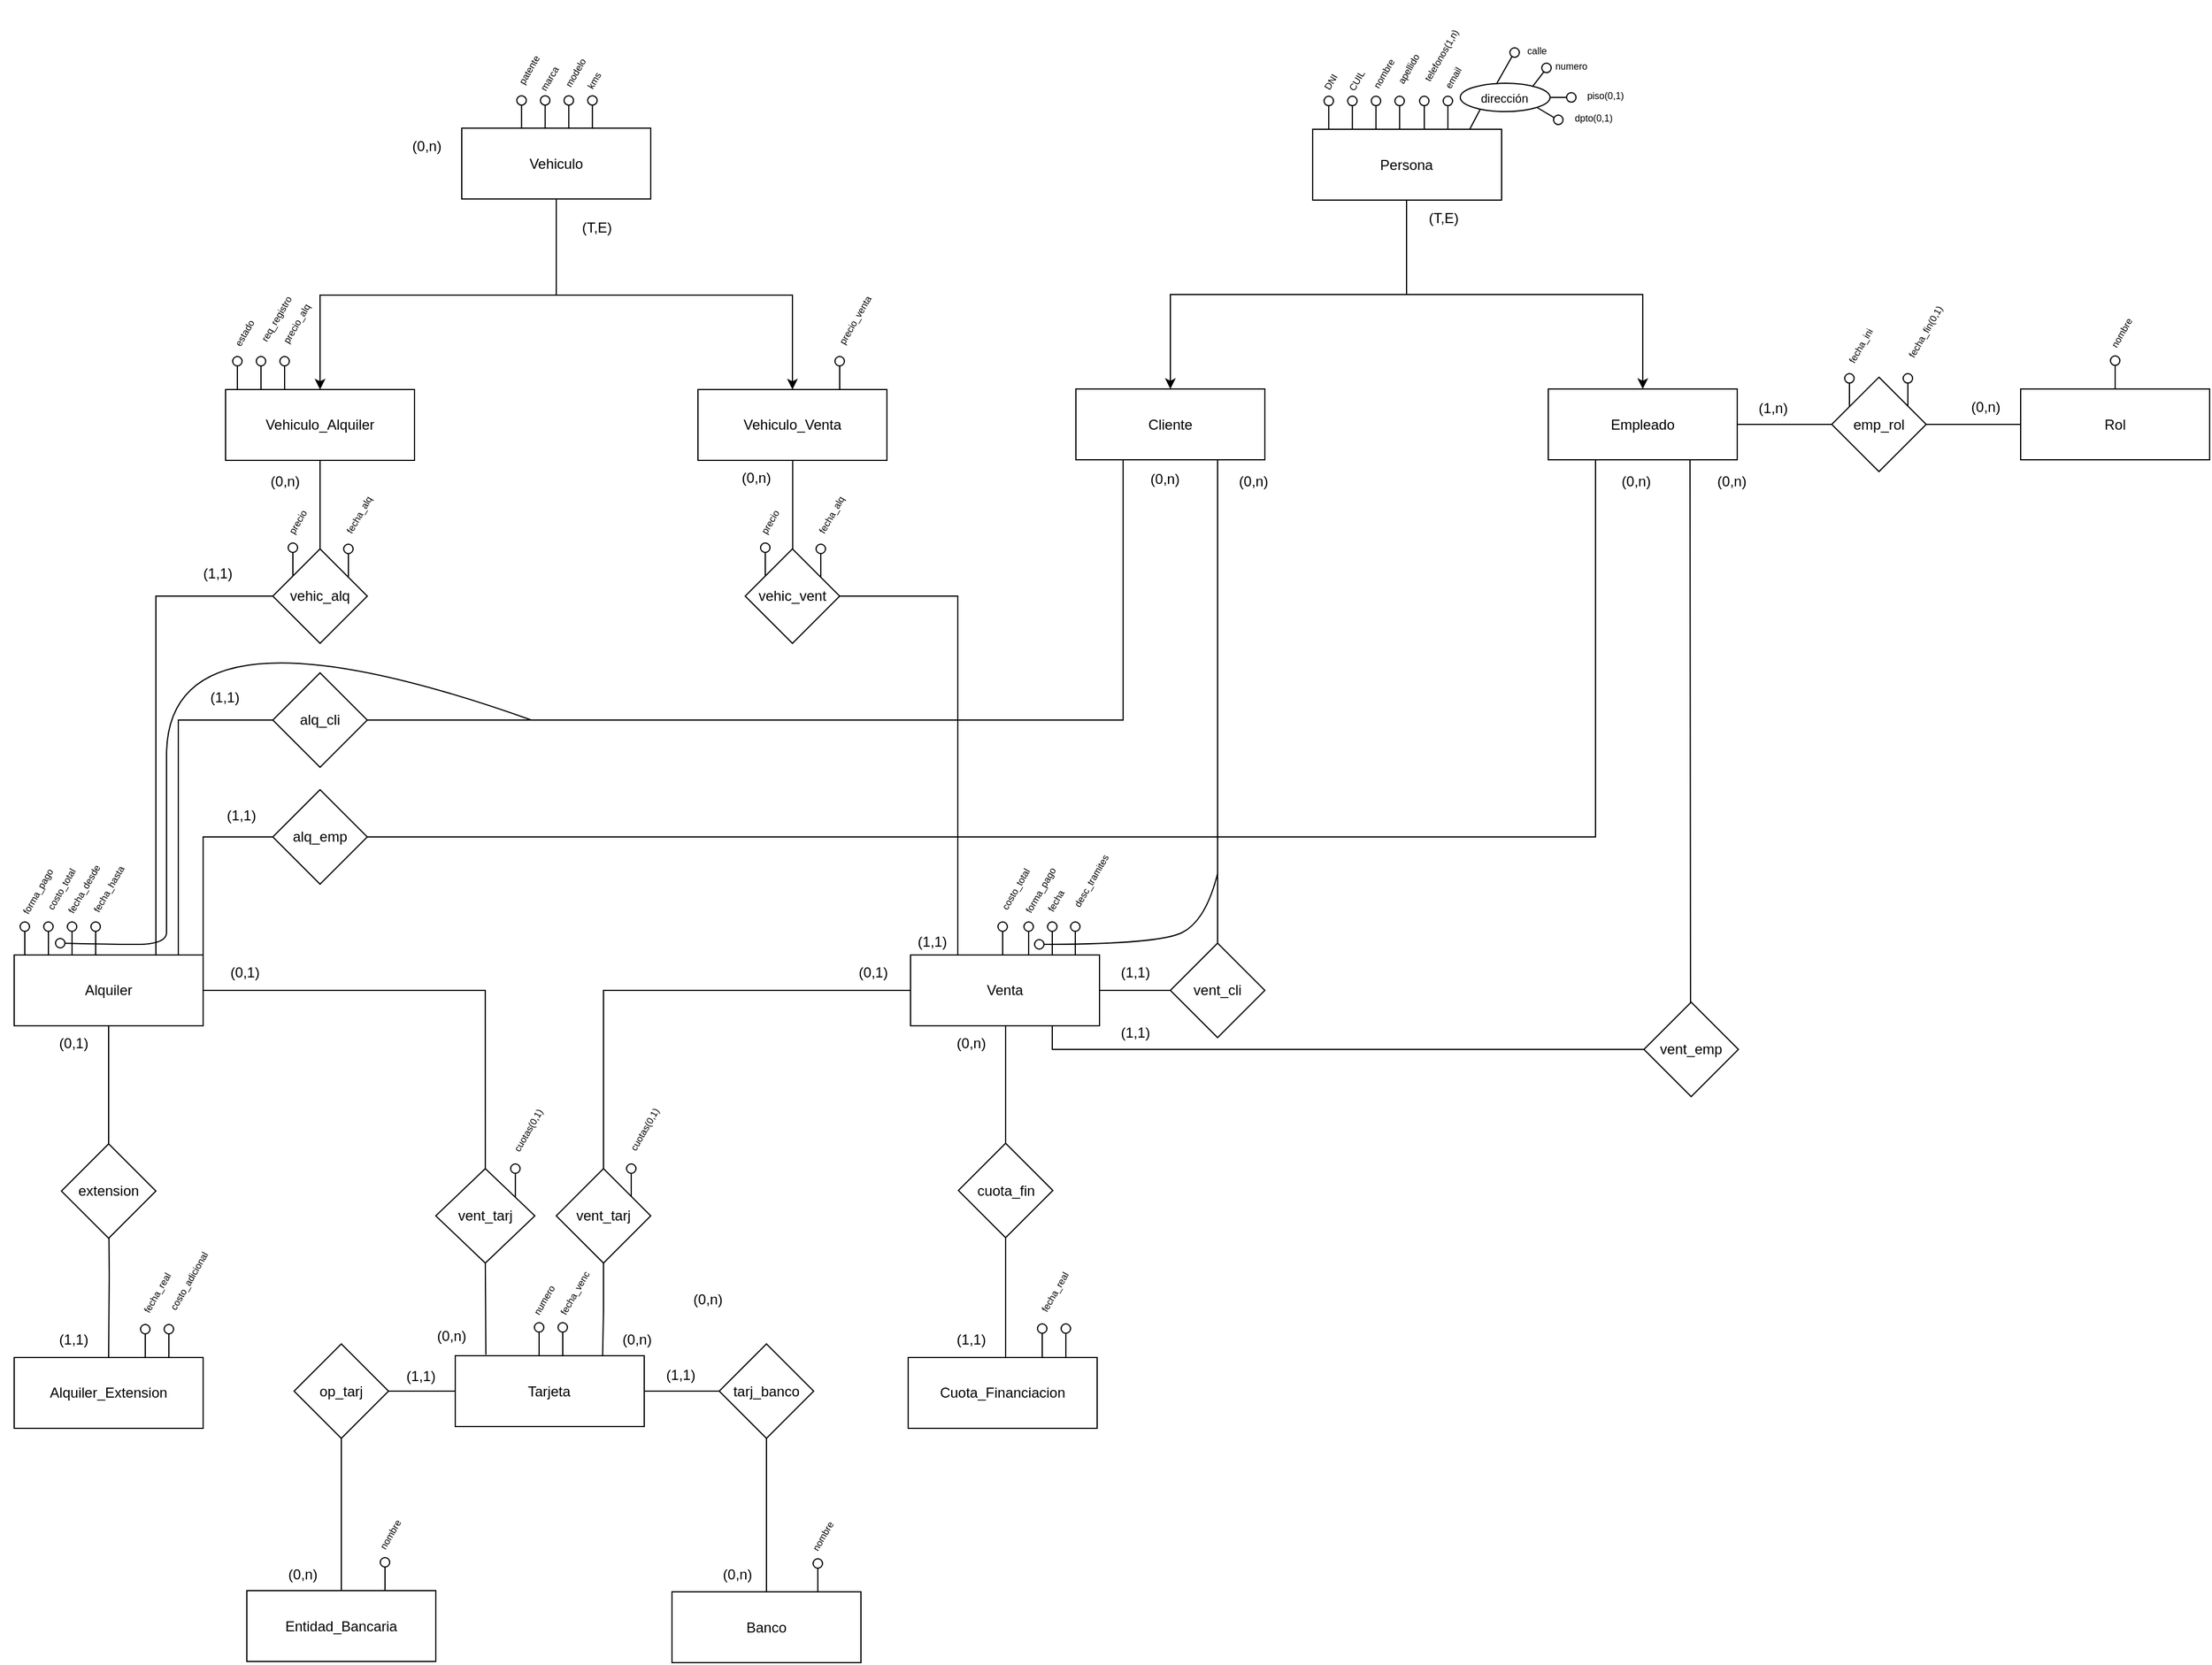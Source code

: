 <mxfile version="27.0.6">
  <diagram name="Page-1" id="GqUmpZvGIh4dHvEs5y8a">
    <mxGraphModel dx="1444" dy="2052" grid="1" gridSize="10" guides="1" tooltips="1" connect="1" arrows="1" fold="1" page="1" pageScale="1" pageWidth="850" pageHeight="1100" math="0" shadow="0">
      <root>
        <mxCell id="0" />
        <mxCell id="1" parent="0" />
        <mxCell id="armBEsBEpPqoog4ruDf--1" value="Vehiculo" style="rounded=0;whiteSpace=wrap;html=1;" vertex="1" parent="1">
          <mxGeometry x="2720" y="218.58" width="160" height="60" as="geometry" />
        </mxCell>
        <mxCell id="armBEsBEpPqoog4ruDf--355" style="edgeStyle=orthogonalEdgeStyle;rounded=0;orthogonalLoop=1;jettySize=auto;html=1;entryX=0.75;entryY=0;entryDx=0;entryDy=0;exitX=0.5;exitY=1;exitDx=0;exitDy=0;endArrow=none;startFill=0;" edge="1" parent="1" source="armBEsBEpPqoog4ruDf--2" target="armBEsBEpPqoog4ruDf--7">
          <mxGeometry relative="1" as="geometry">
            <Array as="points">
              <mxPoint x="2600" y="615" />
              <mxPoint x="2461" y="615" />
            </Array>
          </mxGeometry>
        </mxCell>
        <mxCell id="armBEsBEpPqoog4ruDf--2" value="Vehiculo_Alquiler" style="rounded=0;whiteSpace=wrap;html=1;" vertex="1" parent="1">
          <mxGeometry x="2520" y="440" width="160" height="60" as="geometry" />
        </mxCell>
        <mxCell id="armBEsBEpPqoog4ruDf--3" value="Vehiculo_Venta" style="rounded=0;whiteSpace=wrap;html=1;" vertex="1" parent="1">
          <mxGeometry x="2920" y="440" width="160" height="60" as="geometry" />
        </mxCell>
        <mxCell id="armBEsBEpPqoog4ruDf--122" style="edgeStyle=orthogonalEdgeStyle;rounded=0;orthogonalLoop=1;jettySize=auto;html=1;endArrow=none;startFill=0;" edge="1" parent="1" source="armBEsBEpPqoog4ruDf--4">
          <mxGeometry relative="1" as="geometry">
            <mxPoint x="3520" y="359.52" as="targetPoint" />
          </mxGeometry>
        </mxCell>
        <mxCell id="armBEsBEpPqoog4ruDf--4" value="Persona" style="rounded=0;whiteSpace=wrap;html=1;" vertex="1" parent="1">
          <mxGeometry x="3440.49" y="219.52" width="160" height="60" as="geometry" />
        </mxCell>
        <mxCell id="armBEsBEpPqoog4ruDf--5" value="Empleado" style="rounded=0;whiteSpace=wrap;html=1;" vertex="1" parent="1">
          <mxGeometry x="3640" y="439.52" width="160" height="60" as="geometry" />
        </mxCell>
        <mxCell id="armBEsBEpPqoog4ruDf--389" style="edgeStyle=orthogonalEdgeStyle;rounded=0;orthogonalLoop=1;jettySize=auto;html=1;exitX=0.75;exitY=1;exitDx=0;exitDy=0;entryX=1;entryY=0.5;entryDx=0;entryDy=0;endArrow=none;startFill=0;" edge="1" parent="1" source="armBEsBEpPqoog4ruDf--6" target="armBEsBEpPqoog4ruDf--8">
          <mxGeometry relative="1" as="geometry" />
        </mxCell>
        <mxCell id="armBEsBEpPqoog4ruDf--6" value="Cliente" style="rounded=0;whiteSpace=wrap;html=1;" vertex="1" parent="1">
          <mxGeometry x="3240" y="439.52" width="160" height="60" as="geometry" />
        </mxCell>
        <mxCell id="armBEsBEpPqoog4ruDf--375" style="edgeStyle=orthogonalEdgeStyle;rounded=0;orthogonalLoop=1;jettySize=auto;html=1;entryX=0;entryY=0.5;entryDx=0;entryDy=0;endArrow=none;startFill=0;" edge="1" parent="1" target="armBEsBEpPqoog4ruDf--374">
          <mxGeometry relative="1" as="geometry">
            <mxPoint x="2480" y="919" as="sourcePoint" />
            <Array as="points">
              <mxPoint x="2480" y="720" />
            </Array>
          </mxGeometry>
        </mxCell>
        <mxCell id="armBEsBEpPqoog4ruDf--7" value="Alquiler" style="rounded=0;whiteSpace=wrap;html=1;" vertex="1" parent="1">
          <mxGeometry x="2341" y="919" width="160" height="60" as="geometry" />
        </mxCell>
        <mxCell id="armBEsBEpPqoog4ruDf--354" style="edgeStyle=orthogonalEdgeStyle;rounded=0;orthogonalLoop=1;jettySize=auto;html=1;entryX=1.012;entryY=0.013;entryDx=0;entryDy=0;endArrow=none;startFill=0;entryPerimeter=0;" edge="1" parent="1" target="armBEsBEpPqoog4ruDf--387">
          <mxGeometry relative="1" as="geometry">
            <mxPoint x="3140" y="920" as="sourcePoint" />
            <mxPoint x="3000" y="495" as="targetPoint" />
            <Array as="points">
              <mxPoint x="3140" y="615" />
              <mxPoint x="3000" y="615" />
            </Array>
          </mxGeometry>
        </mxCell>
        <mxCell id="armBEsBEpPqoog4ruDf--392" style="edgeStyle=orthogonalEdgeStyle;rounded=0;orthogonalLoop=1;jettySize=auto;html=1;exitX=0.75;exitY=1;exitDx=0;exitDy=0;endArrow=none;startFill=0;" edge="1" parent="1" source="armBEsBEpPqoog4ruDf--8">
          <mxGeometry relative="1" as="geometry">
            <mxPoint x="3760.0" y="500" as="targetPoint" />
          </mxGeometry>
        </mxCell>
        <mxCell id="armBEsBEpPqoog4ruDf--8" value="Venta" style="rounded=0;whiteSpace=wrap;html=1;" vertex="1" parent="1">
          <mxGeometry x="3100" y="919" width="160" height="60" as="geometry" />
        </mxCell>
        <mxCell id="armBEsBEpPqoog4ruDf--274" style="edgeStyle=orthogonalEdgeStyle;rounded=0;orthogonalLoop=1;jettySize=auto;html=1;entryX=0.5;entryY=0;entryDx=0;entryDy=0;endArrow=none;startFill=0;" edge="1" parent="1" source="armBEsBEpPqoog4ruDf--9" target="armBEsBEpPqoog4ruDf--12">
          <mxGeometry relative="1" as="geometry" />
        </mxCell>
        <mxCell id="armBEsBEpPqoog4ruDf--9" value="Tarjeta" style="rounded=0;whiteSpace=wrap;html=1;" vertex="1" parent="1">
          <mxGeometry x="2714.49" y="1258.5" width="160" height="60" as="geometry" />
        </mxCell>
        <mxCell id="armBEsBEpPqoog4ruDf--10" value="Cuota_Financiacion" style="rounded=0;whiteSpace=wrap;html=1;" vertex="1" parent="1">
          <mxGeometry x="3098" y="1260" width="160" height="60" as="geometry" />
        </mxCell>
        <mxCell id="armBEsBEpPqoog4ruDf--273" style="edgeStyle=orthogonalEdgeStyle;rounded=0;orthogonalLoop=1;jettySize=auto;html=1;entryX=0;entryY=0.5;entryDx=0;entryDy=0;exitX=0.5;exitY=0;exitDx=0;exitDy=0;endArrow=none;startFill=0;" edge="1" parent="1" source="armBEsBEpPqoog4ruDf--11" target="armBEsBEpPqoog4ruDf--9">
          <mxGeometry relative="1" as="geometry" />
        </mxCell>
        <mxCell id="armBEsBEpPqoog4ruDf--11" value="Entidad_Bancaria" style="rounded=0;whiteSpace=wrap;html=1;" vertex="1" parent="1">
          <mxGeometry x="2538" y="1457.5" width="160" height="60" as="geometry" />
        </mxCell>
        <mxCell id="armBEsBEpPqoog4ruDf--12" value="Banco" style="rounded=0;whiteSpace=wrap;html=1;" vertex="1" parent="1">
          <mxGeometry x="2898" y="1458.5" width="160" height="60" as="geometry" />
        </mxCell>
        <mxCell id="armBEsBEpPqoog4ruDf--13" value="" style="group" vertex="1" connectable="0" parent="1">
          <mxGeometry x="2766.63" y="191.081" width="8" height="28" as="geometry" />
        </mxCell>
        <mxCell id="armBEsBEpPqoog4ruDf--14" value="" style="ellipse;whiteSpace=wrap;html=1;aspect=fixed;fillColor=light-dark(#FFFFFF,#FFFFFF);" vertex="1" parent="armBEsBEpPqoog4ruDf--13">
          <mxGeometry width="8" height="8" as="geometry" />
        </mxCell>
        <mxCell id="armBEsBEpPqoog4ruDf--15" style="edgeStyle=orthogonalEdgeStyle;rounded=0;orthogonalLoop=1;jettySize=auto;html=1;endArrow=none;startFill=0;" edge="1" parent="armBEsBEpPqoog4ruDf--13">
          <mxGeometry relative="1" as="geometry">
            <mxPoint x="4" y="28" as="targetPoint" />
            <mxPoint x="4" y="8" as="sourcePoint" />
          </mxGeometry>
        </mxCell>
        <mxCell id="armBEsBEpPqoog4ruDf--16" value="&lt;font style=&quot;font-size: 8px;&quot;&gt;patente&lt;/font&gt;" style="text;html=1;align=center;verticalAlign=middle;resizable=0;points=[];autosize=1;strokeColor=none;fillColor=none;rotation=-60;" vertex="1" parent="1">
          <mxGeometry x="2746.0" y="154.061" width="60" height="30" as="geometry" />
        </mxCell>
        <mxCell id="armBEsBEpPqoog4ruDf--17" value="" style="group" vertex="1" connectable="0" parent="1">
          <mxGeometry x="2786.63" y="191.081" width="8" height="28" as="geometry" />
        </mxCell>
        <mxCell id="armBEsBEpPqoog4ruDf--18" value="" style="ellipse;whiteSpace=wrap;html=1;aspect=fixed;" vertex="1" parent="armBEsBEpPqoog4ruDf--17">
          <mxGeometry width="8" height="8" as="geometry" />
        </mxCell>
        <mxCell id="armBEsBEpPqoog4ruDf--19" style="edgeStyle=orthogonalEdgeStyle;rounded=0;orthogonalLoop=1;jettySize=auto;html=1;endArrow=none;startFill=0;" edge="1" parent="armBEsBEpPqoog4ruDf--17">
          <mxGeometry relative="1" as="geometry">
            <mxPoint x="4" y="28" as="targetPoint" />
            <mxPoint x="4" y="8" as="sourcePoint" />
          </mxGeometry>
        </mxCell>
        <mxCell id="armBEsBEpPqoog4ruDf--20" value="&lt;font style=&quot;font-size: 8px;&quot;&gt;marca&lt;/font&gt;" style="text;html=1;align=center;verticalAlign=middle;resizable=0;points=[];autosize=1;strokeColor=none;fillColor=none;rotation=-60;" vertex="1" parent="1">
          <mxGeometry x="2767.63" y="161.621" width="50" height="30" as="geometry" />
        </mxCell>
        <mxCell id="armBEsBEpPqoog4ruDf--21" value="" style="group" vertex="1" connectable="0" parent="1">
          <mxGeometry x="2806.63" y="191.081" width="8" height="28" as="geometry" />
        </mxCell>
        <mxCell id="armBEsBEpPqoog4ruDf--22" value="" style="ellipse;whiteSpace=wrap;html=1;aspect=fixed;" vertex="1" parent="armBEsBEpPqoog4ruDf--21">
          <mxGeometry width="8" height="8" as="geometry" />
        </mxCell>
        <mxCell id="armBEsBEpPqoog4ruDf--23" style="edgeStyle=orthogonalEdgeStyle;rounded=0;orthogonalLoop=1;jettySize=auto;html=1;endArrow=none;startFill=0;" edge="1" parent="armBEsBEpPqoog4ruDf--21">
          <mxGeometry relative="1" as="geometry">
            <mxPoint x="4" y="28" as="targetPoint" />
            <mxPoint x="4" y="8" as="sourcePoint" />
          </mxGeometry>
        </mxCell>
        <mxCell id="armBEsBEpPqoog4ruDf--24" value="" style="group" vertex="1" connectable="0" parent="1">
          <mxGeometry x="2826.63" y="191.081" width="8" height="28" as="geometry" />
        </mxCell>
        <mxCell id="armBEsBEpPqoog4ruDf--25" value="" style="ellipse;whiteSpace=wrap;html=1;aspect=fixed;" vertex="1" parent="armBEsBEpPqoog4ruDf--24">
          <mxGeometry width="8" height="8" as="geometry" />
        </mxCell>
        <mxCell id="armBEsBEpPqoog4ruDf--26" style="edgeStyle=orthogonalEdgeStyle;rounded=0;orthogonalLoop=1;jettySize=auto;html=1;endArrow=none;startFill=0;" edge="1" parent="armBEsBEpPqoog4ruDf--24">
          <mxGeometry relative="1" as="geometry">
            <mxPoint x="4" y="28" as="targetPoint" />
            <mxPoint x="4" y="8" as="sourcePoint" />
          </mxGeometry>
        </mxCell>
        <mxCell id="armBEsBEpPqoog4ruDf--28" value="&lt;font style=&quot;font-size: 8px;&quot;&gt;modelo&lt;/font&gt;" style="text;html=1;align=center;verticalAlign=middle;resizable=0;points=[];autosize=1;strokeColor=none;fillColor=none;rotation=-60;" vertex="1" parent="1">
          <mxGeometry x="2790.49" y="156.061" width="50" height="30" as="geometry" />
        </mxCell>
        <mxCell id="armBEsBEpPqoog4ruDf--29" value="&lt;font style=&quot;font-size: 8px;&quot;&gt;kms&lt;/font&gt;" style="text;html=1;align=center;verticalAlign=middle;resizable=0;points=[];autosize=1;strokeColor=none;fillColor=none;rotation=-60;" vertex="1" parent="1">
          <mxGeometry x="2811.0" y="163.061" width="40" height="30" as="geometry" />
        </mxCell>
        <mxCell id="armBEsBEpPqoog4ruDf--31" value="" style="endArrow=classic;startArrow=classic;html=1;rounded=0;exitX=0.5;exitY=0;exitDx=0;exitDy=0;entryX=0.5;entryY=0;entryDx=0;entryDy=0;" edge="1" parent="1" source="armBEsBEpPqoog4ruDf--2" target="armBEsBEpPqoog4ruDf--3">
          <mxGeometry width="50" height="50" relative="1" as="geometry">
            <mxPoint x="2850" y="430" as="sourcePoint" />
            <mxPoint x="2900" y="380" as="targetPoint" />
            <Array as="points">
              <mxPoint x="2600" y="360" />
              <mxPoint x="3000" y="360" />
            </Array>
          </mxGeometry>
        </mxCell>
        <mxCell id="armBEsBEpPqoog4ruDf--32" value="" style="endArrow=none;html=1;rounded=0;exitX=0.5;exitY=1;exitDx=0;exitDy=0;startFill=0;" edge="1" parent="1" source="armBEsBEpPqoog4ruDf--1">
          <mxGeometry width="50" height="50" relative="1" as="geometry">
            <mxPoint x="2800" y="350" as="sourcePoint" />
            <mxPoint x="2800" y="360" as="targetPoint" />
          </mxGeometry>
        </mxCell>
        <mxCell id="armBEsBEpPqoog4ruDf--33" value="(T,E)" style="text;html=1;align=center;verticalAlign=middle;resizable=0;points=[];autosize=1;strokeColor=none;fillColor=none;" vertex="1" parent="1">
          <mxGeometry x="2804" y="288" width="60" height="30" as="geometry" />
        </mxCell>
        <mxCell id="armBEsBEpPqoog4ruDf--45" value="" style="group" vertex="1" connectable="0" parent="1">
          <mxGeometry x="2526" y="412.001" width="8" height="28" as="geometry" />
        </mxCell>
        <mxCell id="armBEsBEpPqoog4ruDf--46" value="" style="ellipse;whiteSpace=wrap;html=1;aspect=fixed;" vertex="1" parent="armBEsBEpPqoog4ruDf--45">
          <mxGeometry width="8" height="8" as="geometry" />
        </mxCell>
        <mxCell id="armBEsBEpPqoog4ruDf--47" style="edgeStyle=orthogonalEdgeStyle;rounded=0;orthogonalLoop=1;jettySize=auto;html=1;endArrow=none;startFill=0;" edge="1" parent="armBEsBEpPqoog4ruDf--45">
          <mxGeometry relative="1" as="geometry">
            <mxPoint x="4" y="28" as="targetPoint" />
            <mxPoint x="4" y="8" as="sourcePoint" />
          </mxGeometry>
        </mxCell>
        <mxCell id="armBEsBEpPqoog4ruDf--48" value="" style="group" vertex="1" connectable="0" parent="1">
          <mxGeometry x="2546" y="412.001" width="8" height="28" as="geometry" />
        </mxCell>
        <mxCell id="armBEsBEpPqoog4ruDf--49" value="" style="ellipse;whiteSpace=wrap;html=1;aspect=fixed;" vertex="1" parent="armBEsBEpPqoog4ruDf--48">
          <mxGeometry width="8" height="8" as="geometry" />
        </mxCell>
        <mxCell id="armBEsBEpPqoog4ruDf--50" style="edgeStyle=orthogonalEdgeStyle;rounded=0;orthogonalLoop=1;jettySize=auto;html=1;endArrow=none;startFill=0;" edge="1" parent="armBEsBEpPqoog4ruDf--48">
          <mxGeometry relative="1" as="geometry">
            <mxPoint x="4" y="28" as="targetPoint" />
            <mxPoint x="4" y="8" as="sourcePoint" />
          </mxGeometry>
        </mxCell>
        <mxCell id="armBEsBEpPqoog4ruDf--51" value="" style="group" vertex="1" connectable="0" parent="1">
          <mxGeometry x="2566" y="412.001" width="8" height="28" as="geometry" />
        </mxCell>
        <mxCell id="armBEsBEpPqoog4ruDf--52" value="" style="ellipse;whiteSpace=wrap;html=1;aspect=fixed;" vertex="1" parent="armBEsBEpPqoog4ruDf--51">
          <mxGeometry width="8" height="8" as="geometry" />
        </mxCell>
        <mxCell id="armBEsBEpPqoog4ruDf--53" style="edgeStyle=orthogonalEdgeStyle;rounded=0;orthogonalLoop=1;jettySize=auto;html=1;endArrow=none;startFill=0;" edge="1" parent="armBEsBEpPqoog4ruDf--51">
          <mxGeometry relative="1" as="geometry">
            <mxPoint x="4" y="28" as="targetPoint" />
            <mxPoint x="4" y="8" as="sourcePoint" />
          </mxGeometry>
        </mxCell>
        <mxCell id="armBEsBEpPqoog4ruDf--54" value="&lt;font style=&quot;font-size: 8px;&quot;&gt;req_registro&lt;/font&gt;" style="text;html=1;align=center;verticalAlign=middle;resizable=0;points=[];autosize=1;strokeColor=none;fillColor=none;rotation=-60;" vertex="1" parent="1">
          <mxGeometry x="2522.0" y="365.001" width="80" height="30" as="geometry" />
        </mxCell>
        <mxCell id="armBEsBEpPqoog4ruDf--55" value="&lt;font style=&quot;font-size: 8px;&quot;&gt;precio_alq&lt;/font&gt;" style="text;html=1;align=center;verticalAlign=middle;resizable=0;points=[];autosize=1;strokeColor=none;fillColor=none;rotation=-60;" vertex="1" parent="1">
          <mxGeometry x="2544.0" y="369.001" width="70" height="30" as="geometry" />
        </mxCell>
        <mxCell id="armBEsBEpPqoog4ruDf--56" value="&lt;font style=&quot;font-size: 8px;&quot;&gt;estado&lt;/font&gt;" style="text;html=1;align=center;verticalAlign=middle;resizable=0;points=[];autosize=1;strokeColor=none;fillColor=none;rotation=-60;" vertex="1" parent="1">
          <mxGeometry x="2510.0" y="377.001" width="50" height="30" as="geometry" />
        </mxCell>
        <mxCell id="armBEsBEpPqoog4ruDf--57" value="" style="group" vertex="1" connectable="0" parent="1">
          <mxGeometry x="3036" y="412" width="8" height="28" as="geometry" />
        </mxCell>
        <mxCell id="armBEsBEpPqoog4ruDf--58" value="" style="ellipse;whiteSpace=wrap;html=1;aspect=fixed;" vertex="1" parent="armBEsBEpPqoog4ruDf--57">
          <mxGeometry width="8" height="8" as="geometry" />
        </mxCell>
        <mxCell id="armBEsBEpPqoog4ruDf--59" style="edgeStyle=orthogonalEdgeStyle;rounded=0;orthogonalLoop=1;jettySize=auto;html=1;endArrow=none;startFill=0;" edge="1" parent="armBEsBEpPqoog4ruDf--57">
          <mxGeometry relative="1" as="geometry">
            <mxPoint x="4" y="28" as="targetPoint" />
            <mxPoint x="4" y="8" as="sourcePoint" />
          </mxGeometry>
        </mxCell>
        <mxCell id="armBEsBEpPqoog4ruDf--60" value="&lt;font style=&quot;font-size: 8px;&quot;&gt;precio_venta&lt;/font&gt;" style="text;html=1;align=center;verticalAlign=middle;resizable=0;points=[];autosize=1;strokeColor=none;fillColor=none;rotation=-60;" vertex="1" parent="1">
          <mxGeometry x="3012.0" y="366.001" width="80" height="30" as="geometry" />
        </mxCell>
        <mxCell id="armBEsBEpPqoog4ruDf--61" value="" style="group" vertex="1" connectable="0" parent="1">
          <mxGeometry x="3450.12" y="191.521" width="8" height="28" as="geometry" />
        </mxCell>
        <mxCell id="armBEsBEpPqoog4ruDf--62" value="" style="ellipse;whiteSpace=wrap;html=1;aspect=fixed;fillColor=light-dark(#FFFFFF,#FFFFFF);" vertex="1" parent="armBEsBEpPqoog4ruDf--61">
          <mxGeometry width="8" height="8" as="geometry" />
        </mxCell>
        <mxCell id="armBEsBEpPqoog4ruDf--63" style="edgeStyle=orthogonalEdgeStyle;rounded=0;orthogonalLoop=1;jettySize=auto;html=1;endArrow=none;startFill=0;" edge="1" parent="armBEsBEpPqoog4ruDf--61">
          <mxGeometry relative="1" as="geometry">
            <mxPoint x="4" y="28" as="targetPoint" />
            <mxPoint x="4" y="8" as="sourcePoint" />
          </mxGeometry>
        </mxCell>
        <mxCell id="armBEsBEpPqoog4ruDf--64" value="&lt;font style=&quot;font-size: 8px;&quot;&gt;DNI&lt;/font&gt;" style="text;html=1;align=center;verticalAlign=middle;resizable=0;points=[];autosize=1;strokeColor=none;fillColor=none;rotation=-60;" vertex="1" parent="1">
          <mxGeometry x="3434.49" y="163.521" width="40" height="30" as="geometry" />
        </mxCell>
        <mxCell id="armBEsBEpPqoog4ruDf--65" value="" style="group" vertex="1" connectable="0" parent="1">
          <mxGeometry x="3470.12" y="191.521" width="8" height="28" as="geometry" />
        </mxCell>
        <mxCell id="armBEsBEpPqoog4ruDf--66" value="" style="ellipse;whiteSpace=wrap;html=1;aspect=fixed;fillColor=light-dark(#FFFFFF,#FFFFFF);" vertex="1" parent="armBEsBEpPqoog4ruDf--65">
          <mxGeometry width="8" height="8" as="geometry" />
        </mxCell>
        <mxCell id="armBEsBEpPqoog4ruDf--67" style="edgeStyle=orthogonalEdgeStyle;rounded=0;orthogonalLoop=1;jettySize=auto;html=1;endArrow=none;startFill=0;" edge="1" parent="armBEsBEpPqoog4ruDf--65">
          <mxGeometry relative="1" as="geometry">
            <mxPoint x="4" y="28" as="targetPoint" />
            <mxPoint x="4" y="8" as="sourcePoint" />
          </mxGeometry>
        </mxCell>
        <mxCell id="armBEsBEpPqoog4ruDf--68" value="&lt;font style=&quot;font-size: 8px;&quot;&gt;CUIL&lt;/font&gt;" style="text;html=1;align=center;verticalAlign=middle;resizable=0;points=[];autosize=1;strokeColor=none;fillColor=none;rotation=-60;" vertex="1" parent="1">
          <mxGeometry x="3456.49" y="162.521" width="40" height="30" as="geometry" />
        </mxCell>
        <mxCell id="armBEsBEpPqoog4ruDf--69" value="" style="group" vertex="1" connectable="0" parent="1">
          <mxGeometry x="3490.12" y="191.521" width="8" height="28" as="geometry" />
        </mxCell>
        <mxCell id="armBEsBEpPqoog4ruDf--70" value="" style="ellipse;whiteSpace=wrap;html=1;aspect=fixed;" vertex="1" parent="armBEsBEpPqoog4ruDf--69">
          <mxGeometry width="8" height="8" as="geometry" />
        </mxCell>
        <mxCell id="armBEsBEpPqoog4ruDf--71" style="edgeStyle=orthogonalEdgeStyle;rounded=0;orthogonalLoop=1;jettySize=auto;html=1;endArrow=none;startFill=0;" edge="1" parent="armBEsBEpPqoog4ruDf--69">
          <mxGeometry relative="1" as="geometry">
            <mxPoint x="4" y="28" as="targetPoint" />
            <mxPoint x="4" y="8" as="sourcePoint" />
          </mxGeometry>
        </mxCell>
        <mxCell id="armBEsBEpPqoog4ruDf--72" value="" style="group" vertex="1" connectable="0" parent="1">
          <mxGeometry x="3510.12" y="191.521" width="8" height="28" as="geometry" />
        </mxCell>
        <mxCell id="armBEsBEpPqoog4ruDf--73" value="" style="ellipse;whiteSpace=wrap;html=1;aspect=fixed;" vertex="1" parent="armBEsBEpPqoog4ruDf--72">
          <mxGeometry width="8" height="8" as="geometry" />
        </mxCell>
        <mxCell id="armBEsBEpPqoog4ruDf--74" style="edgeStyle=orthogonalEdgeStyle;rounded=0;orthogonalLoop=1;jettySize=auto;html=1;endArrow=none;startFill=0;" edge="1" parent="armBEsBEpPqoog4ruDf--72">
          <mxGeometry relative="1" as="geometry">
            <mxPoint x="4" y="28" as="targetPoint" />
            <mxPoint x="4" y="8" as="sourcePoint" />
          </mxGeometry>
        </mxCell>
        <mxCell id="armBEsBEpPqoog4ruDf--75" value="&lt;font style=&quot;font-size: 8px;&quot;&gt;nombre&lt;/font&gt;" style="text;html=1;align=center;verticalAlign=middle;resizable=0;points=[];autosize=1;strokeColor=none;fillColor=none;rotation=-60;" vertex="1" parent="1">
          <mxGeometry x="3474.49" y="156.501" width="50" height="30" as="geometry" />
        </mxCell>
        <mxCell id="armBEsBEpPqoog4ruDf--76" value="&lt;font style=&quot;font-size: 8px;&quot;&gt;apellido&lt;/font&gt;" style="text;html=1;align=center;verticalAlign=middle;resizable=0;points=[];autosize=1;strokeColor=none;fillColor=none;rotation=-60;" vertex="1" parent="1">
          <mxGeometry x="3490.49" y="152.521" width="60" height="30" as="geometry" />
        </mxCell>
        <mxCell id="armBEsBEpPqoog4ruDf--95" value="" style="endArrow=none;html=1;rounded=0;" edge="1" parent="1">
          <mxGeometry width="50" height="50" relative="1" as="geometry">
            <mxPoint x="3573.49" y="219.518" as="sourcePoint" />
            <mxPoint x="3583.49" y="200.479" as="targetPoint" />
          </mxGeometry>
        </mxCell>
        <mxCell id="armBEsBEpPqoog4ruDf--96" value="&lt;font style=&quot;font-size: 10px;&quot;&gt;dirección&lt;/font&gt;" style="ellipse;whiteSpace=wrap;html=1;" vertex="1" parent="1">
          <mxGeometry x="3565.49" y="180.519" width="76" height="24" as="geometry" />
        </mxCell>
        <mxCell id="armBEsBEpPqoog4ruDf--97" value="" style="endArrow=none;html=1;rounded=0;exitX=0.75;exitY=0;exitDx=0;exitDy=0;" edge="1" parent="1">
          <mxGeometry width="50" height="50" relative="1" as="geometry">
            <mxPoint x="3596.49" y="180.519" as="sourcePoint" />
            <mxPoint x="3609.49" y="157.519" as="targetPoint" />
          </mxGeometry>
        </mxCell>
        <mxCell id="armBEsBEpPqoog4ruDf--98" value="" style="endArrow=none;html=1;rounded=0;exitX=0.75;exitY=0;exitDx=0;exitDy=0;" edge="1" parent="1">
          <mxGeometry width="50" height="50" relative="1" as="geometry">
            <mxPoint x="3626.49" y="183.519" as="sourcePoint" />
            <mxPoint x="3636.49" y="170.519" as="targetPoint" />
          </mxGeometry>
        </mxCell>
        <mxCell id="armBEsBEpPqoog4ruDf--99" value="" style="endArrow=none;html=1;rounded=0;exitX=1;exitY=0.5;exitDx=0;exitDy=0;" edge="1" parent="1" source="armBEsBEpPqoog4ruDf--96">
          <mxGeometry width="50" height="50" relative="1" as="geometry">
            <mxPoint x="3641.49" y="204.519" as="sourcePoint" />
            <mxPoint x="3656.49" y="192.519" as="targetPoint" />
          </mxGeometry>
        </mxCell>
        <mxCell id="armBEsBEpPqoog4ruDf--100" value="" style="endArrow=none;html=1;rounded=0;entryX=1;entryY=1;entryDx=0;entryDy=0;" edge="1" parent="1" target="armBEsBEpPqoog4ruDf--96">
          <mxGeometry width="50" height="50" relative="1" as="geometry">
            <mxPoint x="3646.49" y="210.519" as="sourcePoint" />
            <mxPoint x="3636.49" y="190.519" as="targetPoint" />
          </mxGeometry>
        </mxCell>
        <mxCell id="armBEsBEpPqoog4ruDf--101" value="" style="group" vertex="1" connectable="0" parent="1">
          <mxGeometry x="3607.49" y="150.52" width="8" height="28" as="geometry" />
        </mxCell>
        <mxCell id="armBEsBEpPqoog4ruDf--102" value="" style="ellipse;whiteSpace=wrap;html=1;aspect=fixed;" vertex="1" parent="armBEsBEpPqoog4ruDf--101">
          <mxGeometry width="8" height="8" as="geometry" />
        </mxCell>
        <mxCell id="armBEsBEpPqoog4ruDf--103" value="" style="group" vertex="1" connectable="0" parent="1">
          <mxGeometry x="3634.49" y="163.52" width="8" height="28" as="geometry" />
        </mxCell>
        <mxCell id="armBEsBEpPqoog4ruDf--104" value="" style="ellipse;whiteSpace=wrap;html=1;aspect=fixed;" vertex="1" parent="armBEsBEpPqoog4ruDf--103">
          <mxGeometry width="8" height="8" as="geometry" />
        </mxCell>
        <mxCell id="armBEsBEpPqoog4ruDf--105" value="" style="group" vertex="1" connectable="0" parent="1">
          <mxGeometry x="3655.49" y="188.52" width="8" height="28" as="geometry" />
        </mxCell>
        <mxCell id="armBEsBEpPqoog4ruDf--106" value="" style="ellipse;whiteSpace=wrap;html=1;aspect=fixed;" vertex="1" parent="armBEsBEpPqoog4ruDf--105">
          <mxGeometry width="8" height="8" as="geometry" />
        </mxCell>
        <mxCell id="armBEsBEpPqoog4ruDf--107" value="" style="group" vertex="1" connectable="0" parent="1">
          <mxGeometry x="3644.49" y="207.52" width="8" height="28" as="geometry" />
        </mxCell>
        <mxCell id="armBEsBEpPqoog4ruDf--108" value="" style="ellipse;whiteSpace=wrap;html=1;aspect=fixed;" vertex="1" parent="armBEsBEpPqoog4ruDf--107">
          <mxGeometry width="8" height="8" as="geometry" />
        </mxCell>
        <mxCell id="armBEsBEpPqoog4ruDf--109" value="&lt;font style=&quot;font-size: 8px;&quot;&gt;calle&lt;/font&gt;" style="text;html=1;align=center;verticalAlign=middle;resizable=0;points=[];autosize=1;strokeColor=none;fillColor=none;rotation=0;" vertex="1" parent="1">
          <mxGeometry x="3605.49" y="136.52" width="50" height="30" as="geometry" />
        </mxCell>
        <mxCell id="armBEsBEpPqoog4ruDf--110" value="&lt;font style=&quot;font-size: 8px;&quot;&gt;numero&lt;/font&gt;" style="text;html=1;align=center;verticalAlign=middle;resizable=0;points=[];autosize=1;strokeColor=none;fillColor=none;rotation=0;" vertex="1" parent="1">
          <mxGeometry x="3634.49" y="149.52" width="50" height="30" as="geometry" />
        </mxCell>
        <mxCell id="armBEsBEpPqoog4ruDf--111" value="&lt;font style=&quot;font-size: 8px;&quot;&gt;piso(0,1)&lt;/font&gt;" style="text;html=1;align=center;verticalAlign=middle;resizable=0;points=[];autosize=1;strokeColor=none;fillColor=none;rotation=0;" vertex="1" parent="1">
          <mxGeometry x="3653.49" y="174.52" width="70" height="30" as="geometry" />
        </mxCell>
        <mxCell id="armBEsBEpPqoog4ruDf--112" value="&lt;font style=&quot;font-size: 8px;&quot;&gt;dpto(0,1)&lt;/font&gt;" style="text;html=1;align=center;verticalAlign=middle;resizable=0;points=[];autosize=1;strokeColor=none;fillColor=none;rotation=0;" vertex="1" parent="1">
          <mxGeometry x="3643.49" y="194.32" width="70" height="30" as="geometry" />
        </mxCell>
        <mxCell id="armBEsBEpPqoog4ruDf--113" value="" style="group" vertex="1" connectable="0" parent="1">
          <mxGeometry x="3531" y="191.52" width="8" height="28" as="geometry" />
        </mxCell>
        <mxCell id="armBEsBEpPqoog4ruDf--114" value="" style="ellipse;whiteSpace=wrap;html=1;aspect=fixed;" vertex="1" parent="armBEsBEpPqoog4ruDf--113">
          <mxGeometry width="8" height="8" as="geometry" />
        </mxCell>
        <mxCell id="armBEsBEpPqoog4ruDf--115" style="edgeStyle=orthogonalEdgeStyle;rounded=0;orthogonalLoop=1;jettySize=auto;html=1;endArrow=none;startFill=0;" edge="1" parent="armBEsBEpPqoog4ruDf--113">
          <mxGeometry relative="1" as="geometry">
            <mxPoint x="4" y="28" as="targetPoint" />
            <mxPoint x="4" y="8" as="sourcePoint" />
          </mxGeometry>
        </mxCell>
        <mxCell id="armBEsBEpPqoog4ruDf--116" value="" style="group" vertex="1" connectable="0" parent="1">
          <mxGeometry x="3551" y="191.52" width="8" height="28" as="geometry" />
        </mxCell>
        <mxCell id="armBEsBEpPqoog4ruDf--117" value="" style="ellipse;whiteSpace=wrap;html=1;aspect=fixed;" vertex="1" parent="armBEsBEpPqoog4ruDf--116">
          <mxGeometry width="8" height="8" as="geometry" />
        </mxCell>
        <mxCell id="armBEsBEpPqoog4ruDf--118" style="edgeStyle=orthogonalEdgeStyle;rounded=0;orthogonalLoop=1;jettySize=auto;html=1;endArrow=none;startFill=0;" edge="1" parent="armBEsBEpPqoog4ruDf--116">
          <mxGeometry relative="1" as="geometry">
            <mxPoint x="4" y="28" as="targetPoint" />
            <mxPoint x="4" y="8" as="sourcePoint" />
          </mxGeometry>
        </mxCell>
        <mxCell id="armBEsBEpPqoog4ruDf--119" value="&lt;font style=&quot;font-size: 8px;&quot;&gt;telefonos(1,n)&lt;/font&gt;" style="text;html=1;align=center;verticalAlign=middle;resizable=0;points=[];autosize=1;strokeColor=none;fillColor=none;rotation=-60;" vertex="1" parent="1">
          <mxGeometry x="3503.0" y="141.521" width="90" height="30" as="geometry" />
        </mxCell>
        <mxCell id="armBEsBEpPqoog4ruDf--120" value="&lt;font style=&quot;font-size: 8px;&quot;&gt;email&lt;/font&gt;" style="text;html=1;align=center;verticalAlign=middle;resizable=0;points=[];autosize=1;strokeColor=none;fillColor=none;rotation=-60;" vertex="1" parent="1">
          <mxGeometry x="3533.0" y="160.521" width="50" height="30" as="geometry" />
        </mxCell>
        <mxCell id="armBEsBEpPqoog4ruDf--121" value="" style="endArrow=classic;startArrow=classic;html=1;rounded=0;exitX=0.5;exitY=0;exitDx=0;exitDy=0;entryX=0.5;entryY=0;entryDx=0;entryDy=0;" edge="1" parent="1">
          <mxGeometry width="50" height="50" relative="1" as="geometry">
            <mxPoint x="3320" y="439.52" as="sourcePoint" />
            <mxPoint x="3720" y="439.52" as="targetPoint" />
            <Array as="points">
              <mxPoint x="3320" y="359.52" />
              <mxPoint x="3720" y="359.52" />
            </Array>
          </mxGeometry>
        </mxCell>
        <mxCell id="armBEsBEpPqoog4ruDf--123" value="(T,E)" style="text;html=1;align=center;verticalAlign=middle;resizable=0;points=[];autosize=1;strokeColor=none;fillColor=none;" vertex="1" parent="1">
          <mxGeometry x="3521" y="279.52" width="60" height="30" as="geometry" />
        </mxCell>
        <mxCell id="armBEsBEpPqoog4ruDf--124" value="Rol" style="rounded=0;whiteSpace=wrap;html=1;" vertex="1" parent="1">
          <mxGeometry x="4040" y="439.52" width="160" height="60" as="geometry" />
        </mxCell>
        <mxCell id="armBEsBEpPqoog4ruDf--126" style="edgeStyle=orthogonalEdgeStyle;rounded=0;orthogonalLoop=1;jettySize=auto;html=1;entryX=0;entryY=0.5;entryDx=0;entryDy=0;endArrow=none;startFill=0;" edge="1" parent="1" source="armBEsBEpPqoog4ruDf--125" target="armBEsBEpPqoog4ruDf--124">
          <mxGeometry relative="1" as="geometry" />
        </mxCell>
        <mxCell id="armBEsBEpPqoog4ruDf--127" style="edgeStyle=orthogonalEdgeStyle;rounded=0;orthogonalLoop=1;jettySize=auto;html=1;entryX=1;entryY=0.5;entryDx=0;entryDy=0;endArrow=none;startFill=0;" edge="1" parent="1" source="armBEsBEpPqoog4ruDf--125" target="armBEsBEpPqoog4ruDf--5">
          <mxGeometry relative="1" as="geometry" />
        </mxCell>
        <mxCell id="armBEsBEpPqoog4ruDf--125" value="emp_rol" style="rhombus;whiteSpace=wrap;html=1;" vertex="1" parent="1">
          <mxGeometry x="3880" y="429.52" width="80" height="80" as="geometry" />
        </mxCell>
        <mxCell id="armBEsBEpPqoog4ruDf--128" value="(1,n)" style="text;html=1;align=center;verticalAlign=middle;resizable=0;points=[];autosize=1;strokeColor=none;fillColor=none;" vertex="1" parent="1">
          <mxGeometry x="3800" y="440.52" width="60" height="30" as="geometry" />
        </mxCell>
        <mxCell id="armBEsBEpPqoog4ruDf--129" value="(0,n)" style="text;html=1;align=center;verticalAlign=middle;resizable=0;points=[];autosize=1;strokeColor=none;fillColor=none;" vertex="1" parent="1">
          <mxGeometry x="3980" y="439.52" width="60" height="30" as="geometry" />
        </mxCell>
        <mxCell id="armBEsBEpPqoog4ruDf--133" value="" style="group" vertex="1" connectable="0" parent="1">
          <mxGeometry x="3891" y="426.521" width="8" height="28" as="geometry" />
        </mxCell>
        <mxCell id="armBEsBEpPqoog4ruDf--134" value="" style="ellipse;whiteSpace=wrap;html=1;aspect=fixed;" vertex="1" parent="armBEsBEpPqoog4ruDf--133">
          <mxGeometry width="8" height="8" as="geometry" />
        </mxCell>
        <mxCell id="armBEsBEpPqoog4ruDf--135" style="edgeStyle=orthogonalEdgeStyle;rounded=0;orthogonalLoop=1;jettySize=auto;html=1;endArrow=none;startFill=0;" edge="1" parent="armBEsBEpPqoog4ruDf--133">
          <mxGeometry relative="1" as="geometry">
            <mxPoint x="4" y="28" as="targetPoint" />
            <mxPoint x="4" y="8" as="sourcePoint" />
          </mxGeometry>
        </mxCell>
        <mxCell id="armBEsBEpPqoog4ruDf--136" value="&lt;font style=&quot;font-size: 8px;&quot;&gt;fecha_ini&lt;/font&gt;" style="text;html=1;align=center;verticalAlign=middle;resizable=0;points=[];autosize=1;strokeColor=none;fillColor=none;rotation=-60;" vertex="1" parent="1">
          <mxGeometry x="3868.0" y="387.521" width="70" height="30" as="geometry" />
        </mxCell>
        <mxCell id="armBEsBEpPqoog4ruDf--137" value="" style="group" vertex="1" connectable="0" parent="1">
          <mxGeometry x="3940.49" y="426.521" width="8" height="28" as="geometry" />
        </mxCell>
        <mxCell id="armBEsBEpPqoog4ruDf--138" value="" style="ellipse;whiteSpace=wrap;html=1;aspect=fixed;" vertex="1" parent="armBEsBEpPqoog4ruDf--137">
          <mxGeometry width="8" height="8" as="geometry" />
        </mxCell>
        <mxCell id="armBEsBEpPqoog4ruDf--139" style="edgeStyle=orthogonalEdgeStyle;rounded=0;orthogonalLoop=1;jettySize=auto;html=1;endArrow=none;startFill=0;" edge="1" parent="armBEsBEpPqoog4ruDf--137">
          <mxGeometry relative="1" as="geometry">
            <mxPoint x="4" y="28" as="targetPoint" />
            <mxPoint x="4" y="8" as="sourcePoint" />
          </mxGeometry>
        </mxCell>
        <mxCell id="armBEsBEpPqoog4ruDf--140" value="&lt;font style=&quot;font-size: 8px;&quot;&gt;fecha_fin(0,1)&lt;/font&gt;" style="text;html=1;align=center;verticalAlign=middle;resizable=0;points=[];autosize=1;strokeColor=none;fillColor=none;rotation=-60;" vertex="1" parent="1">
          <mxGeometry x="3913.0" y="375.711" width="90" height="30" as="geometry" />
        </mxCell>
        <mxCell id="armBEsBEpPqoog4ruDf--141" value="" style="group" vertex="1" connectable="0" parent="1">
          <mxGeometry x="4116" y="411.52" width="8" height="28" as="geometry" />
        </mxCell>
        <mxCell id="armBEsBEpPqoog4ruDf--142" value="" style="ellipse;whiteSpace=wrap;html=1;aspect=fixed;fillColor=light-dark(#FFFFFF,#FFFFFF);" vertex="1" parent="armBEsBEpPqoog4ruDf--141">
          <mxGeometry width="8" height="8" as="geometry" />
        </mxCell>
        <mxCell id="armBEsBEpPqoog4ruDf--143" style="edgeStyle=orthogonalEdgeStyle;rounded=0;orthogonalLoop=1;jettySize=auto;html=1;endArrow=none;startFill=0;" edge="1" parent="armBEsBEpPqoog4ruDf--141">
          <mxGeometry relative="1" as="geometry">
            <mxPoint x="4" y="28" as="targetPoint" />
            <mxPoint x="4" y="8" as="sourcePoint" />
          </mxGeometry>
        </mxCell>
        <mxCell id="armBEsBEpPqoog4ruDf--144" value="&lt;font style=&quot;font-size: 8px;&quot;&gt;nombre&lt;/font&gt;" style="text;html=1;align=center;verticalAlign=middle;resizable=0;points=[];autosize=1;strokeColor=none;fillColor=none;rotation=-60;" vertex="1" parent="1">
          <mxGeometry x="4099.0" y="376.521" width="50" height="30" as="geometry" />
        </mxCell>
        <mxCell id="armBEsBEpPqoog4ruDf--147" value="" style="group" vertex="1" connectable="0" parent="1">
          <mxGeometry x="2366" y="891.001" width="8" height="28" as="geometry" />
        </mxCell>
        <mxCell id="armBEsBEpPqoog4ruDf--148" value="" style="ellipse;whiteSpace=wrap;html=1;aspect=fixed;" vertex="1" parent="armBEsBEpPqoog4ruDf--147">
          <mxGeometry width="8" height="8" as="geometry" />
        </mxCell>
        <mxCell id="armBEsBEpPqoog4ruDf--149" style="edgeStyle=orthogonalEdgeStyle;rounded=0;orthogonalLoop=1;jettySize=auto;html=1;endArrow=none;startFill=0;" edge="1" parent="armBEsBEpPqoog4ruDf--147">
          <mxGeometry relative="1" as="geometry">
            <mxPoint x="4" y="28" as="targetPoint" />
            <mxPoint x="4" y="8" as="sourcePoint" />
          </mxGeometry>
        </mxCell>
        <mxCell id="armBEsBEpPqoog4ruDf--150" value="" style="group" vertex="1" connectable="0" parent="1">
          <mxGeometry x="2386" y="891.001" width="8" height="28" as="geometry" />
        </mxCell>
        <mxCell id="armBEsBEpPqoog4ruDf--151" value="" style="ellipse;whiteSpace=wrap;html=1;aspect=fixed;" vertex="1" parent="armBEsBEpPqoog4ruDf--150">
          <mxGeometry width="8" height="8" as="geometry" />
        </mxCell>
        <mxCell id="armBEsBEpPqoog4ruDf--152" style="edgeStyle=orthogonalEdgeStyle;rounded=0;orthogonalLoop=1;jettySize=auto;html=1;endArrow=none;startFill=0;" edge="1" parent="armBEsBEpPqoog4ruDf--150">
          <mxGeometry relative="1" as="geometry">
            <mxPoint x="4" y="28" as="targetPoint" />
            <mxPoint x="4" y="8" as="sourcePoint" />
          </mxGeometry>
        </mxCell>
        <mxCell id="armBEsBEpPqoog4ruDf--153" value="&lt;font style=&quot;font-size: 8px;&quot;&gt;fecha_desde&lt;/font&gt;" style="text;html=1;align=center;verticalAlign=middle;resizable=0;points=[];autosize=1;strokeColor=none;fillColor=none;rotation=-60;" vertex="1" parent="1">
          <mxGeometry x="2359" y="848.001" width="80" height="30" as="geometry" />
        </mxCell>
        <mxCell id="armBEsBEpPqoog4ruDf--154" value="" style="group" vertex="1" connectable="0" parent="1">
          <mxGeometry x="2406" y="891.001" width="8" height="28" as="geometry" />
        </mxCell>
        <mxCell id="armBEsBEpPqoog4ruDf--155" value="" style="ellipse;whiteSpace=wrap;html=1;aspect=fixed;" vertex="1" parent="armBEsBEpPqoog4ruDf--154">
          <mxGeometry width="8" height="8" as="geometry" />
        </mxCell>
        <mxCell id="armBEsBEpPqoog4ruDf--156" style="edgeStyle=orthogonalEdgeStyle;rounded=0;orthogonalLoop=1;jettySize=auto;html=1;endArrow=none;startFill=0;" edge="1" parent="armBEsBEpPqoog4ruDf--154">
          <mxGeometry relative="1" as="geometry">
            <mxPoint x="4" y="28" as="targetPoint" />
            <mxPoint x="4" y="8" as="sourcePoint" />
          </mxGeometry>
        </mxCell>
        <mxCell id="armBEsBEpPqoog4ruDf--157" value="&lt;font style=&quot;font-size: 8px;&quot;&gt;fecha_hasta&lt;/font&gt;" style="text;html=1;align=center;verticalAlign=middle;resizable=0;points=[];autosize=1;strokeColor=none;fillColor=none;rotation=-60;" vertex="1" parent="1">
          <mxGeometry x="2380.0" y="848.001" width="80" height="30" as="geometry" />
        </mxCell>
        <mxCell id="armBEsBEpPqoog4ruDf--158" value="&lt;font style=&quot;font-size: 8px;&quot;&gt;costo_total&lt;/font&gt;" style="text;html=1;align=center;verticalAlign=middle;resizable=0;points=[];autosize=1;strokeColor=none;fillColor=none;rotation=-60;" vertex="1" parent="1">
          <mxGeometry x="2340.0" y="848.001" width="80" height="30" as="geometry" />
        </mxCell>
        <mxCell id="armBEsBEpPqoog4ruDf--163" value="Alquiler_Extension" style="rounded=0;whiteSpace=wrap;html=1;" vertex="1" parent="1">
          <mxGeometry x="2341" y="1260" width="160" height="60" as="geometry" />
        </mxCell>
        <mxCell id="armBEsBEpPqoog4ruDf--165" value="" style="group" vertex="1" connectable="0" parent="1">
          <mxGeometry x="2448" y="1232.001" width="8" height="28" as="geometry" />
        </mxCell>
        <mxCell id="armBEsBEpPqoog4ruDf--166" value="" style="ellipse;whiteSpace=wrap;html=1;aspect=fixed;" vertex="1" parent="armBEsBEpPqoog4ruDf--165">
          <mxGeometry width="8" height="8" as="geometry" />
        </mxCell>
        <mxCell id="armBEsBEpPqoog4ruDf--167" style="edgeStyle=orthogonalEdgeStyle;rounded=0;orthogonalLoop=1;jettySize=auto;html=1;endArrow=none;startFill=0;" edge="1" parent="armBEsBEpPqoog4ruDf--165">
          <mxGeometry relative="1" as="geometry">
            <mxPoint x="4" y="28" as="targetPoint" />
            <mxPoint x="4" y="8" as="sourcePoint" />
          </mxGeometry>
        </mxCell>
        <mxCell id="armBEsBEpPqoog4ruDf--168" value="" style="group" vertex="1" connectable="0" parent="1">
          <mxGeometry x="2468" y="1232.001" width="8" height="28" as="geometry" />
        </mxCell>
        <mxCell id="armBEsBEpPqoog4ruDf--169" value="" style="ellipse;whiteSpace=wrap;html=1;aspect=fixed;" vertex="1" parent="armBEsBEpPqoog4ruDf--168">
          <mxGeometry width="8" height="8" as="geometry" />
        </mxCell>
        <mxCell id="armBEsBEpPqoog4ruDf--170" style="edgeStyle=orthogonalEdgeStyle;rounded=0;orthogonalLoop=1;jettySize=auto;html=1;endArrow=none;startFill=0;" edge="1" parent="armBEsBEpPqoog4ruDf--168">
          <mxGeometry relative="1" as="geometry">
            <mxPoint x="4" y="28" as="targetPoint" />
            <mxPoint x="4" y="8" as="sourcePoint" />
          </mxGeometry>
        </mxCell>
        <mxCell id="armBEsBEpPqoog4ruDf--171" value="&lt;font style=&quot;font-size: 8px;&quot;&gt;costo_adicional&lt;/font&gt;" style="text;html=1;align=center;verticalAlign=middle;resizable=0;points=[];autosize=1;strokeColor=none;fillColor=none;rotation=-60;" vertex="1" parent="1">
          <mxGeometry x="2438.0" y="1180.001" width="100" height="30" as="geometry" />
        </mxCell>
        <mxCell id="armBEsBEpPqoog4ruDf--172" value="&lt;font style=&quot;font-size: 8px;&quot;&gt;fecha_real&lt;/font&gt;" style="text;html=1;align=center;verticalAlign=middle;resizable=0;points=[];autosize=1;strokeColor=none;fillColor=none;rotation=-60;" vertex="1" parent="1">
          <mxGeometry x="2426.0" y="1190.001" width="70" height="30" as="geometry" />
        </mxCell>
        <mxCell id="armBEsBEpPqoog4ruDf--210" value="" style="group" vertex="1" connectable="0" parent="1">
          <mxGeometry x="3216" y="891.001" width="8" height="28" as="geometry" />
        </mxCell>
        <mxCell id="armBEsBEpPqoog4ruDf--211" value="" style="ellipse;whiteSpace=wrap;html=1;aspect=fixed;" vertex="1" parent="armBEsBEpPqoog4ruDf--210">
          <mxGeometry width="8" height="8" as="geometry" />
        </mxCell>
        <mxCell id="armBEsBEpPqoog4ruDf--212" style="edgeStyle=orthogonalEdgeStyle;rounded=0;orthogonalLoop=1;jettySize=auto;html=1;endArrow=none;startFill=0;" edge="1" parent="armBEsBEpPqoog4ruDf--210">
          <mxGeometry relative="1" as="geometry">
            <mxPoint x="4" y="28" as="targetPoint" />
            <mxPoint x="4" y="8" as="sourcePoint" />
          </mxGeometry>
        </mxCell>
        <mxCell id="armBEsBEpPqoog4ruDf--221" value="&lt;font style=&quot;font-size: 8px;&quot;&gt;desc_tramites&lt;/font&gt;" style="text;html=1;align=center;verticalAlign=middle;resizable=0;points=[];autosize=1;strokeColor=none;fillColor=none;rotation=-60;" vertex="1" parent="1">
          <mxGeometry x="3207.0" y="841.001" width="90" height="30" as="geometry" />
        </mxCell>
        <mxCell id="armBEsBEpPqoog4ruDf--222" value="" style="group" vertex="1" connectable="0" parent="1">
          <mxGeometry x="3196" y="891.0" width="8" height="28" as="geometry" />
        </mxCell>
        <mxCell id="armBEsBEpPqoog4ruDf--223" value="" style="ellipse;whiteSpace=wrap;html=1;aspect=fixed;" vertex="1" parent="armBEsBEpPqoog4ruDf--222">
          <mxGeometry width="8" height="8" as="geometry" />
        </mxCell>
        <mxCell id="armBEsBEpPqoog4ruDf--224" style="edgeStyle=orthogonalEdgeStyle;rounded=0;orthogonalLoop=1;jettySize=auto;html=1;endArrow=none;startFill=0;" edge="1" parent="armBEsBEpPqoog4ruDf--222">
          <mxGeometry relative="1" as="geometry">
            <mxPoint x="4" y="28" as="targetPoint" />
            <mxPoint x="4" y="8" as="sourcePoint" />
          </mxGeometry>
        </mxCell>
        <mxCell id="armBEsBEpPqoog4ruDf--225" value="&lt;font style=&quot;font-size: 8px;&quot;&gt;fecha&lt;/font&gt;" style="text;html=1;align=center;verticalAlign=middle;resizable=0;points=[];autosize=1;strokeColor=none;fillColor=none;rotation=-60;" vertex="1" parent="1">
          <mxGeometry x="3197.0" y="858.001" width="50" height="30" as="geometry" />
        </mxCell>
        <mxCell id="armBEsBEpPqoog4ruDf--234" value="" style="group" vertex="1" connectable="0" parent="1">
          <mxGeometry x="3174" y="891.001" width="8" height="28" as="geometry" />
        </mxCell>
        <mxCell id="armBEsBEpPqoog4ruDf--235" value="" style="ellipse;whiteSpace=wrap;html=1;aspect=fixed;" vertex="1" parent="armBEsBEpPqoog4ruDf--234">
          <mxGeometry width="8" height="8" as="geometry" />
        </mxCell>
        <mxCell id="armBEsBEpPqoog4ruDf--236" style="edgeStyle=orthogonalEdgeStyle;rounded=0;orthogonalLoop=1;jettySize=auto;html=1;endArrow=none;startFill=0;" edge="1" parent="armBEsBEpPqoog4ruDf--234">
          <mxGeometry relative="1" as="geometry">
            <mxPoint x="4" y="28" as="targetPoint" />
            <mxPoint x="4" y="8" as="sourcePoint" />
          </mxGeometry>
        </mxCell>
        <mxCell id="armBEsBEpPqoog4ruDf--237" value="&lt;font style=&quot;font-size: 8px;&quot;&gt;costo_total&lt;/font&gt;" style="text;html=1;align=center;verticalAlign=middle;resizable=0;points=[];autosize=1;strokeColor=none;fillColor=none;rotation=-60;" vertex="1" parent="1">
          <mxGeometry x="3148.0" y="848.001" width="80" height="30" as="geometry" />
        </mxCell>
        <mxCell id="armBEsBEpPqoog4ruDf--239" style="edgeStyle=orthogonalEdgeStyle;rounded=0;orthogonalLoop=1;jettySize=auto;html=1;entryX=0.5;entryY=1;entryDx=0;entryDy=0;endArrow=none;startFill=0;" edge="1" parent="1" source="armBEsBEpPqoog4ruDf--238" target="armBEsBEpPqoog4ruDf--7">
          <mxGeometry relative="1" as="geometry" />
        </mxCell>
        <mxCell id="armBEsBEpPqoog4ruDf--240" style="edgeStyle=orthogonalEdgeStyle;rounded=0;orthogonalLoop=1;jettySize=auto;html=1;endArrow=none;startFill=0;" edge="1" parent="1" target="armBEsBEpPqoog4ruDf--163">
          <mxGeometry relative="1" as="geometry">
            <mxPoint x="2421" y="1119" as="sourcePoint" />
          </mxGeometry>
        </mxCell>
        <mxCell id="armBEsBEpPqoog4ruDf--238" value="extension" style="rhombus;whiteSpace=wrap;html=1;" vertex="1" parent="1">
          <mxGeometry x="2381" y="1079" width="80" height="80" as="geometry" />
        </mxCell>
        <mxCell id="armBEsBEpPqoog4ruDf--241" value="(0,1)" style="text;html=1;align=center;verticalAlign=middle;resizable=0;points=[];autosize=1;strokeColor=none;fillColor=none;" vertex="1" parent="1">
          <mxGeometry x="2361" y="979" width="60" height="30" as="geometry" />
        </mxCell>
        <mxCell id="armBEsBEpPqoog4ruDf--242" value="(1,1)" style="text;html=1;align=center;verticalAlign=middle;resizable=0;points=[];autosize=1;strokeColor=none;fillColor=none;" vertex="1" parent="1">
          <mxGeometry x="2361" y="1230" width="60" height="30" as="geometry" />
        </mxCell>
        <mxCell id="armBEsBEpPqoog4ruDf--249" value="(0,n)" style="text;html=1;align=center;verticalAlign=middle;resizable=0;points=[];autosize=1;strokeColor=none;fillColor=none;" vertex="1" parent="1">
          <mxGeometry x="2660" y="218.58" width="60" height="30" as="geometry" />
        </mxCell>
        <mxCell id="armBEsBEpPqoog4ruDf--319" style="edgeStyle=orthogonalEdgeStyle;rounded=0;orthogonalLoop=1;jettySize=auto;html=1;entryX=0.78;entryY=-0.002;entryDx=0;entryDy=0;entryPerimeter=0;endArrow=none;startFill=0;" edge="1" parent="1" source="armBEsBEpPqoog4ruDf--251" target="armBEsBEpPqoog4ruDf--9">
          <mxGeometry relative="1" as="geometry" />
        </mxCell>
        <mxCell id="armBEsBEpPqoog4ruDf--251" value="vent_tarj" style="rhombus;whiteSpace=wrap;html=1;" vertex="1" parent="1">
          <mxGeometry x="2800.0" y="1100" width="80" height="80" as="geometry" />
        </mxCell>
        <mxCell id="armBEsBEpPqoog4ruDf--256" value="" style="group" vertex="1" connectable="0" parent="1">
          <mxGeometry x="2859.51" y="1096.001" width="8" height="28" as="geometry" />
        </mxCell>
        <mxCell id="armBEsBEpPqoog4ruDf--257" value="" style="ellipse;whiteSpace=wrap;html=1;aspect=fixed;" vertex="1" parent="armBEsBEpPqoog4ruDf--256">
          <mxGeometry width="8" height="8" as="geometry" />
        </mxCell>
        <mxCell id="armBEsBEpPqoog4ruDf--258" style="edgeStyle=orthogonalEdgeStyle;rounded=0;orthogonalLoop=1;jettySize=auto;html=1;endArrow=none;startFill=0;" edge="1" parent="armBEsBEpPqoog4ruDf--256">
          <mxGeometry relative="1" as="geometry">
            <mxPoint x="4" y="28" as="targetPoint" />
            <mxPoint x="4" y="8" as="sourcePoint" />
          </mxGeometry>
        </mxCell>
        <mxCell id="armBEsBEpPqoog4ruDf--259" value="&lt;font style=&quot;font-size: 8px;&quot;&gt;cuotas(0,1)&lt;/font&gt;" style="text;html=1;align=center;verticalAlign=middle;resizable=0;points=[];autosize=1;strokeColor=none;fillColor=none;rotation=-60;" vertex="1" parent="1">
          <mxGeometry x="2833.51" y="1052.001" width="80" height="30" as="geometry" />
        </mxCell>
        <mxCell id="armBEsBEpPqoog4ruDf--261" value="(0,n)" style="text;html=1;align=center;verticalAlign=middle;resizable=0;points=[];autosize=1;strokeColor=none;fillColor=none;" vertex="1" parent="1">
          <mxGeometry x="2897.98" y="1195.5" width="60" height="30" as="geometry" />
        </mxCell>
        <mxCell id="armBEsBEpPqoog4ruDf--265" value="" style="group" vertex="1" connectable="0" parent="1">
          <mxGeometry x="2781.49" y="1230.5" width="8" height="28" as="geometry" />
        </mxCell>
        <mxCell id="armBEsBEpPqoog4ruDf--266" value="" style="ellipse;whiteSpace=wrap;html=1;aspect=fixed;fillColor=light-dark(#FFFFFF,#FFFFFF);" vertex="1" parent="armBEsBEpPqoog4ruDf--265">
          <mxGeometry width="8" height="8" as="geometry" />
        </mxCell>
        <mxCell id="armBEsBEpPqoog4ruDf--267" style="edgeStyle=orthogonalEdgeStyle;rounded=0;orthogonalLoop=1;jettySize=auto;html=1;endArrow=none;startFill=0;" edge="1" parent="armBEsBEpPqoog4ruDf--265">
          <mxGeometry relative="1" as="geometry">
            <mxPoint x="4" y="28" as="targetPoint" />
            <mxPoint x="4" y="8" as="sourcePoint" />
          </mxGeometry>
        </mxCell>
        <mxCell id="armBEsBEpPqoog4ruDf--268" value="" style="group" vertex="1" connectable="0" parent="1">
          <mxGeometry x="2801.49" y="1230.5" width="8" height="28" as="geometry" />
        </mxCell>
        <mxCell id="armBEsBEpPqoog4ruDf--269" value="" style="ellipse;whiteSpace=wrap;html=1;aspect=fixed;" vertex="1" parent="armBEsBEpPqoog4ruDf--268">
          <mxGeometry width="8" height="8" as="geometry" />
        </mxCell>
        <mxCell id="armBEsBEpPqoog4ruDf--270" style="edgeStyle=orthogonalEdgeStyle;rounded=0;orthogonalLoop=1;jettySize=auto;html=1;endArrow=none;startFill=0;" edge="1" parent="armBEsBEpPqoog4ruDf--268">
          <mxGeometry relative="1" as="geometry">
            <mxPoint x="4" y="28" as="targetPoint" />
            <mxPoint x="4" y="8" as="sourcePoint" />
          </mxGeometry>
        </mxCell>
        <mxCell id="armBEsBEpPqoog4ruDf--271" value="&lt;font style=&quot;font-size: 8px;&quot;&gt;numero&lt;/font&gt;" style="text;html=1;align=center;verticalAlign=middle;resizable=0;points=[];autosize=1;strokeColor=none;fillColor=none;rotation=-60;" vertex="1" parent="1">
          <mxGeometry x="2763.49" y="1195.501" width="50" height="30" as="geometry" />
        </mxCell>
        <mxCell id="armBEsBEpPqoog4ruDf--272" value="&lt;font style=&quot;font-size: 8px;&quot;&gt;fecha_venc&lt;/font&gt;" style="text;html=1;align=center;verticalAlign=middle;resizable=0;points=[];autosize=1;strokeColor=none;fillColor=none;rotation=-60;" vertex="1" parent="1">
          <mxGeometry x="2779.49" y="1189.501" width="70" height="30" as="geometry" />
        </mxCell>
        <mxCell id="armBEsBEpPqoog4ruDf--275" value="op_tarj" style="rhombus;whiteSpace=wrap;html=1;" vertex="1" parent="1">
          <mxGeometry x="2578" y="1248.5" width="80" height="80" as="geometry" />
        </mxCell>
        <mxCell id="armBEsBEpPqoog4ruDf--276" value="tarj_banco" style="rhombus;whiteSpace=wrap;html=1;" vertex="1" parent="1">
          <mxGeometry x="2938" y="1248.5" width="80" height="80" as="geometry" />
        </mxCell>
        <mxCell id="armBEsBEpPqoog4ruDf--289" value="" style="group" vertex="1" connectable="0" parent="1">
          <mxGeometry x="3207.5" y="1231.501" width="8" height="28" as="geometry" />
        </mxCell>
        <mxCell id="armBEsBEpPqoog4ruDf--290" value="" style="ellipse;whiteSpace=wrap;html=1;aspect=fixed;" vertex="1" parent="armBEsBEpPqoog4ruDf--289">
          <mxGeometry width="8" height="8" as="geometry" />
        </mxCell>
        <mxCell id="armBEsBEpPqoog4ruDf--291" style="edgeStyle=orthogonalEdgeStyle;rounded=0;orthogonalLoop=1;jettySize=auto;html=1;endArrow=none;startFill=0;" edge="1" parent="armBEsBEpPqoog4ruDf--289">
          <mxGeometry relative="1" as="geometry">
            <mxPoint x="4" y="28" as="targetPoint" />
            <mxPoint x="4" y="8" as="sourcePoint" />
          </mxGeometry>
        </mxCell>
        <mxCell id="armBEsBEpPqoog4ruDf--292" value="" style="group" vertex="1" connectable="0" parent="1">
          <mxGeometry x="3227.5" y="1231.501" width="8" height="28" as="geometry" />
        </mxCell>
        <mxCell id="armBEsBEpPqoog4ruDf--293" value="" style="ellipse;whiteSpace=wrap;html=1;aspect=fixed;" vertex="1" parent="armBEsBEpPqoog4ruDf--292">
          <mxGeometry width="8" height="8" as="geometry" />
        </mxCell>
        <mxCell id="armBEsBEpPqoog4ruDf--294" style="edgeStyle=orthogonalEdgeStyle;rounded=0;orthogonalLoop=1;jettySize=auto;html=1;endArrow=none;startFill=0;" edge="1" parent="armBEsBEpPqoog4ruDf--292">
          <mxGeometry relative="1" as="geometry">
            <mxPoint x="4" y="28" as="targetPoint" />
            <mxPoint x="4" y="8" as="sourcePoint" />
          </mxGeometry>
        </mxCell>
        <mxCell id="armBEsBEpPqoog4ruDf--295" value="&lt;font style=&quot;font-size: 8px;&quot;&gt;fecha_real&lt;/font&gt;" style="text;html=1;align=center;verticalAlign=middle;resizable=0;points=[];autosize=1;strokeColor=none;fillColor=none;rotation=-60;" vertex="1" parent="1">
          <mxGeometry x="3185.5" y="1189.501" width="70" height="30" as="geometry" />
        </mxCell>
        <mxCell id="armBEsBEpPqoog4ruDf--296" style="edgeStyle=orthogonalEdgeStyle;rounded=0;orthogonalLoop=1;jettySize=auto;html=1;entryX=0.5;entryY=1;entryDx=0;entryDy=0;endArrow=none;startFill=0;" edge="1" parent="1" source="armBEsBEpPqoog4ruDf--298">
          <mxGeometry relative="1" as="geometry">
            <mxPoint x="3180.5" y="978.5" as="targetPoint" />
          </mxGeometry>
        </mxCell>
        <mxCell id="armBEsBEpPqoog4ruDf--297" style="edgeStyle=orthogonalEdgeStyle;rounded=0;orthogonalLoop=1;jettySize=auto;html=1;endArrow=none;startFill=0;" edge="1" parent="1">
          <mxGeometry relative="1" as="geometry">
            <mxPoint x="3180.5" y="1118.5" as="sourcePoint" />
            <mxPoint x="3180.5" y="1259.5" as="targetPoint" />
          </mxGeometry>
        </mxCell>
        <mxCell id="armBEsBEpPqoog4ruDf--298" value="cuota_fin" style="rhombus;whiteSpace=wrap;html=1;" vertex="1" parent="1">
          <mxGeometry x="3140.5" y="1078.5" width="80" height="80" as="geometry" />
        </mxCell>
        <mxCell id="armBEsBEpPqoog4ruDf--299" value="(0,n)" style="text;html=1;align=center;verticalAlign=middle;resizable=0;points=[];autosize=1;strokeColor=none;fillColor=none;" vertex="1" parent="1">
          <mxGeometry x="3120.5" y="978.5" width="60" height="30" as="geometry" />
        </mxCell>
        <mxCell id="armBEsBEpPqoog4ruDf--300" value="(1,1)" style="text;html=1;align=center;verticalAlign=middle;resizable=0;points=[];autosize=1;strokeColor=none;fillColor=none;" vertex="1" parent="1">
          <mxGeometry x="3120.5" y="1229.5" width="60" height="30" as="geometry" />
        </mxCell>
        <mxCell id="armBEsBEpPqoog4ruDf--302" value="(0,n)" style="text;html=1;align=center;verticalAlign=middle;resizable=0;points=[];autosize=1;strokeColor=none;fillColor=none;" vertex="1" parent="1">
          <mxGeometry x="2555" y="1428.5" width="60" height="30" as="geometry" />
        </mxCell>
        <mxCell id="armBEsBEpPqoog4ruDf--303" value="(0,n)" style="text;html=1;align=center;verticalAlign=middle;resizable=0;points=[];autosize=1;strokeColor=none;fillColor=none;" vertex="1" parent="1">
          <mxGeometry x="2923.49" y="1428.5" width="60" height="30" as="geometry" />
        </mxCell>
        <mxCell id="armBEsBEpPqoog4ruDf--304" value="(1,1)" style="text;html=1;align=center;verticalAlign=middle;resizable=0;points=[];autosize=1;strokeColor=none;fillColor=none;" vertex="1" parent="1">
          <mxGeometry x="2655" y="1260.5" width="60" height="30" as="geometry" />
        </mxCell>
        <mxCell id="armBEsBEpPqoog4ruDf--305" value="(1,1)" style="text;html=1;align=center;verticalAlign=middle;resizable=0;points=[];autosize=1;strokeColor=none;fillColor=none;" vertex="1" parent="1">
          <mxGeometry x="2875" y="1259.5" width="60" height="30" as="geometry" />
        </mxCell>
        <mxCell id="armBEsBEpPqoog4ruDf--306" value="" style="group" vertex="1" connectable="0" parent="1">
          <mxGeometry x="2651" y="1429.5" width="8" height="28" as="geometry" />
        </mxCell>
        <mxCell id="armBEsBEpPqoog4ruDf--307" value="" style="ellipse;whiteSpace=wrap;html=1;aspect=fixed;fillColor=light-dark(#FFFFFF,#FFFFFF);" vertex="1" parent="armBEsBEpPqoog4ruDf--306">
          <mxGeometry width="8" height="8" as="geometry" />
        </mxCell>
        <mxCell id="armBEsBEpPqoog4ruDf--308" style="edgeStyle=orthogonalEdgeStyle;rounded=0;orthogonalLoop=1;jettySize=auto;html=1;endArrow=none;startFill=0;" edge="1" parent="armBEsBEpPqoog4ruDf--306">
          <mxGeometry relative="1" as="geometry">
            <mxPoint x="4" y="28" as="targetPoint" />
            <mxPoint x="4" y="8" as="sourcePoint" />
          </mxGeometry>
        </mxCell>
        <mxCell id="armBEsBEpPqoog4ruDf--309" value="&lt;font style=&quot;font-size: 8px;&quot;&gt;nombre&lt;/font&gt;" style="text;html=1;align=center;verticalAlign=middle;resizable=0;points=[];autosize=1;strokeColor=none;fillColor=none;rotation=-60;" vertex="1" parent="1">
          <mxGeometry x="2633.0" y="1394.501" width="50" height="30" as="geometry" />
        </mxCell>
        <mxCell id="armBEsBEpPqoog4ruDf--310" value="" style="group" vertex="1" connectable="0" parent="1">
          <mxGeometry x="3017.49" y="1430.5" width="8" height="28" as="geometry" />
        </mxCell>
        <mxCell id="armBEsBEpPqoog4ruDf--311" value="" style="ellipse;whiteSpace=wrap;html=1;aspect=fixed;fillColor=light-dark(#FFFFFF,#FFFFFF);" vertex="1" parent="armBEsBEpPqoog4ruDf--310">
          <mxGeometry width="8" height="8" as="geometry" />
        </mxCell>
        <mxCell id="armBEsBEpPqoog4ruDf--312" style="edgeStyle=orthogonalEdgeStyle;rounded=0;orthogonalLoop=1;jettySize=auto;html=1;endArrow=none;startFill=0;" edge="1" parent="armBEsBEpPqoog4ruDf--310">
          <mxGeometry relative="1" as="geometry">
            <mxPoint x="4" y="28" as="targetPoint" />
            <mxPoint x="4" y="8" as="sourcePoint" />
          </mxGeometry>
        </mxCell>
        <mxCell id="armBEsBEpPqoog4ruDf--313" value="&lt;font style=&quot;font-size: 8px;&quot;&gt;nombre&lt;/font&gt;" style="text;html=1;align=center;verticalAlign=middle;resizable=0;points=[];autosize=1;strokeColor=none;fillColor=none;rotation=-60;" vertex="1" parent="1">
          <mxGeometry x="2999.49" y="1395.501" width="50" height="30" as="geometry" />
        </mxCell>
        <mxCell id="armBEsBEpPqoog4ruDf--318" style="edgeStyle=orthogonalEdgeStyle;rounded=0;orthogonalLoop=1;jettySize=auto;html=1;exitX=0;exitY=0.5;exitDx=0;exitDy=0;entryX=0.5;entryY=0;entryDx=0;entryDy=0;endArrow=none;startFill=0;" edge="1" parent="1" source="armBEsBEpPqoog4ruDf--8" target="armBEsBEpPqoog4ruDf--251">
          <mxGeometry relative="1" as="geometry" />
        </mxCell>
        <mxCell id="armBEsBEpPqoog4ruDf--325" style="edgeStyle=orthogonalEdgeStyle;rounded=0;orthogonalLoop=1;jettySize=auto;html=1;entryX=0.162;entryY=-0.015;entryDx=0;entryDy=0;entryPerimeter=0;endArrow=none;startFill=0;" edge="1" parent="1" target="armBEsBEpPqoog4ruDf--9">
          <mxGeometry relative="1" as="geometry">
            <mxPoint x="2739.943" y="1178.998" as="sourcePoint" />
            <mxPoint x="2739.77" y="1399.32" as="targetPoint" />
          </mxGeometry>
        </mxCell>
        <mxCell id="armBEsBEpPqoog4ruDf--326" style="edgeStyle=orthogonalEdgeStyle;rounded=0;orthogonalLoop=1;jettySize=auto;html=1;entryX=1;entryY=0.5;entryDx=0;entryDy=0;exitX=0.5;exitY=0;exitDx=0;exitDy=0;endArrow=none;startFill=0;" edge="1" parent="1" source="armBEsBEpPqoog4ruDf--320" target="armBEsBEpPqoog4ruDf--7">
          <mxGeometry relative="1" as="geometry" />
        </mxCell>
        <mxCell id="armBEsBEpPqoog4ruDf--320" value="vent_tarj" style="rhombus;whiteSpace=wrap;html=1;" vertex="1" parent="1">
          <mxGeometry x="2698" y="1100" width="83.88" height="80" as="geometry" />
        </mxCell>
        <mxCell id="armBEsBEpPqoog4ruDf--321" value="" style="group" vertex="1" connectable="0" parent="1">
          <mxGeometry x="2761.39" y="1096.001" width="8" height="28" as="geometry" />
        </mxCell>
        <mxCell id="armBEsBEpPqoog4ruDf--322" value="" style="ellipse;whiteSpace=wrap;html=1;aspect=fixed;" vertex="1" parent="armBEsBEpPqoog4ruDf--321">
          <mxGeometry width="8" height="8" as="geometry" />
        </mxCell>
        <mxCell id="armBEsBEpPqoog4ruDf--323" style="edgeStyle=orthogonalEdgeStyle;rounded=0;orthogonalLoop=1;jettySize=auto;html=1;endArrow=none;startFill=0;" edge="1" parent="armBEsBEpPqoog4ruDf--321">
          <mxGeometry relative="1" as="geometry">
            <mxPoint x="4" y="28" as="targetPoint" />
            <mxPoint x="4" y="8" as="sourcePoint" />
          </mxGeometry>
        </mxCell>
        <mxCell id="armBEsBEpPqoog4ruDf--324" value="&lt;font style=&quot;font-size: 8px;&quot;&gt;cuotas(0,1)&lt;/font&gt;" style="text;html=1;align=center;verticalAlign=middle;resizable=0;points=[];autosize=1;strokeColor=none;fillColor=none;rotation=-60;" vertex="1" parent="1">
          <mxGeometry x="2735.39" y="1052.001" width="80" height="30" as="geometry" />
        </mxCell>
        <mxCell id="armBEsBEpPqoog4ruDf--340" value="" style="group" vertex="1" connectable="0" parent="1">
          <mxGeometry x="3235.5" y="891.001" width="8" height="28" as="geometry" />
        </mxCell>
        <mxCell id="armBEsBEpPqoog4ruDf--341" value="" style="ellipse;whiteSpace=wrap;html=1;aspect=fixed;" vertex="1" parent="armBEsBEpPqoog4ruDf--340">
          <mxGeometry width="8" height="8" as="geometry" />
        </mxCell>
        <mxCell id="armBEsBEpPqoog4ruDf--342" style="edgeStyle=orthogonalEdgeStyle;rounded=0;orthogonalLoop=1;jettySize=auto;html=1;endArrow=none;startFill=0;" edge="1" parent="armBEsBEpPqoog4ruDf--340">
          <mxGeometry relative="1" as="geometry">
            <mxPoint x="4" y="28" as="targetPoint" />
            <mxPoint x="4" y="8" as="sourcePoint" />
          </mxGeometry>
        </mxCell>
        <mxCell id="armBEsBEpPqoog4ruDf--343" value="&lt;font style=&quot;font-size: 8px;&quot;&gt;forma_pago&lt;/font&gt;" style="text;html=1;align=center;verticalAlign=middle;resizable=0;points=[];autosize=1;strokeColor=none;fillColor=none;rotation=-60;" vertex="1" parent="1">
          <mxGeometry x="3174.0" y="849.001" width="70" height="30" as="geometry" />
        </mxCell>
        <mxCell id="armBEsBEpPqoog4ruDf--348" value="" style="group" vertex="1" connectable="0" parent="1">
          <mxGeometry x="2346" y="891.001" width="8" height="28" as="geometry" />
        </mxCell>
        <mxCell id="armBEsBEpPqoog4ruDf--349" value="" style="ellipse;whiteSpace=wrap;html=1;aspect=fixed;" vertex="1" parent="armBEsBEpPqoog4ruDf--348">
          <mxGeometry width="8" height="8" as="geometry" />
        </mxCell>
        <mxCell id="armBEsBEpPqoog4ruDf--350" style="edgeStyle=orthogonalEdgeStyle;rounded=0;orthogonalLoop=1;jettySize=auto;html=1;endArrow=none;startFill=0;" edge="1" parent="armBEsBEpPqoog4ruDf--348">
          <mxGeometry relative="1" as="geometry">
            <mxPoint x="4" y="28" as="targetPoint" />
            <mxPoint x="4" y="8" as="sourcePoint" />
          </mxGeometry>
        </mxCell>
        <mxCell id="armBEsBEpPqoog4ruDf--351" value="&lt;font style=&quot;font-size: 8px;&quot;&gt;forma_pago&lt;/font&gt;" style="text;html=1;align=center;verticalAlign=middle;resizable=0;points=[];autosize=1;strokeColor=none;fillColor=none;rotation=-60;" vertex="1" parent="1">
          <mxGeometry x="2325.0" y="850.001" width="70" height="30" as="geometry" />
        </mxCell>
        <mxCell id="armBEsBEpPqoog4ruDf--352" value="(0,1)" style="text;html=1;align=center;verticalAlign=middle;resizable=0;points=[];autosize=1;strokeColor=none;fillColor=none;" vertex="1" parent="1">
          <mxGeometry x="3038" y="919" width="60" height="30" as="geometry" />
        </mxCell>
        <mxCell id="armBEsBEpPqoog4ruDf--353" value="(0,1)" style="text;html=1;align=center;verticalAlign=middle;resizable=0;points=[];autosize=1;strokeColor=none;fillColor=none;" vertex="1" parent="1">
          <mxGeometry x="2506" y="919" width="60" height="30" as="geometry" />
        </mxCell>
        <mxCell id="armBEsBEpPqoog4ruDf--356" value="vehic_vent" style="rhombus;whiteSpace=wrap;html=1;" vertex="1" parent="1">
          <mxGeometry x="2960" y="575.0" width="80" height="80" as="geometry" />
        </mxCell>
        <mxCell id="armBEsBEpPqoog4ruDf--357" value="" style="group" vertex="1" connectable="0" parent="1">
          <mxGeometry x="3020" y="571.001" width="8" height="28" as="geometry" />
        </mxCell>
        <mxCell id="armBEsBEpPqoog4ruDf--358" value="" style="ellipse;whiteSpace=wrap;html=1;aspect=fixed;" vertex="1" parent="armBEsBEpPqoog4ruDf--357">
          <mxGeometry width="8" height="8" as="geometry" />
        </mxCell>
        <mxCell id="armBEsBEpPqoog4ruDf--359" style="edgeStyle=orthogonalEdgeStyle;rounded=0;orthogonalLoop=1;jettySize=auto;html=1;endArrow=none;startFill=0;" edge="1" parent="armBEsBEpPqoog4ruDf--357">
          <mxGeometry relative="1" as="geometry">
            <mxPoint x="4" y="28" as="targetPoint" />
            <mxPoint x="4" y="8" as="sourcePoint" />
          </mxGeometry>
        </mxCell>
        <mxCell id="armBEsBEpPqoog4ruDf--360" value="&lt;font style=&quot;font-size: 8px;&quot;&gt;fecha_alq&lt;/font&gt;" style="text;html=1;align=center;verticalAlign=middle;resizable=0;points=[];autosize=1;strokeColor=none;fillColor=none;rotation=-60;" vertex="1" parent="1">
          <mxGeometry x="2997.0" y="531.001" width="70" height="30" as="geometry" />
        </mxCell>
        <mxCell id="armBEsBEpPqoog4ruDf--361" value="" style="group" vertex="1" connectable="0" parent="1">
          <mxGeometry x="2973" y="570.001" width="8" height="28" as="geometry" />
        </mxCell>
        <mxCell id="armBEsBEpPqoog4ruDf--362" value="" style="ellipse;whiteSpace=wrap;html=1;aspect=fixed;" vertex="1" parent="armBEsBEpPqoog4ruDf--361">
          <mxGeometry width="8" height="8" as="geometry" />
        </mxCell>
        <mxCell id="armBEsBEpPqoog4ruDf--363" style="edgeStyle=orthogonalEdgeStyle;rounded=0;orthogonalLoop=1;jettySize=auto;html=1;endArrow=none;startFill=0;" edge="1" parent="armBEsBEpPqoog4ruDf--361">
          <mxGeometry relative="1" as="geometry">
            <mxPoint x="4" y="28" as="targetPoint" />
            <mxPoint x="4" y="8" as="sourcePoint" />
          </mxGeometry>
        </mxCell>
        <mxCell id="armBEsBEpPqoog4ruDf--364" value="&lt;font style=&quot;font-size: 8px;&quot;&gt;precio&lt;/font&gt;" style="text;html=1;align=center;verticalAlign=middle;resizable=0;points=[];autosize=1;strokeColor=none;fillColor=none;rotation=-60;" vertex="1" parent="1">
          <mxGeometry x="2955.0" y="537.001" width="50" height="30" as="geometry" />
        </mxCell>
        <mxCell id="armBEsBEpPqoog4ruDf--365" value="vehic_alq" style="rhombus;whiteSpace=wrap;html=1;" vertex="1" parent="1">
          <mxGeometry x="2560" y="575.0" width="80" height="80" as="geometry" />
        </mxCell>
        <mxCell id="armBEsBEpPqoog4ruDf--366" value="" style="group" vertex="1" connectable="0" parent="1">
          <mxGeometry x="2620" y="571.001" width="8" height="28" as="geometry" />
        </mxCell>
        <mxCell id="armBEsBEpPqoog4ruDf--367" value="" style="ellipse;whiteSpace=wrap;html=1;aspect=fixed;" vertex="1" parent="armBEsBEpPqoog4ruDf--366">
          <mxGeometry width="8" height="8" as="geometry" />
        </mxCell>
        <mxCell id="armBEsBEpPqoog4ruDf--368" style="edgeStyle=orthogonalEdgeStyle;rounded=0;orthogonalLoop=1;jettySize=auto;html=1;endArrow=none;startFill=0;" edge="1" parent="armBEsBEpPqoog4ruDf--366">
          <mxGeometry relative="1" as="geometry">
            <mxPoint x="4" y="28" as="targetPoint" />
            <mxPoint x="4" y="8" as="sourcePoint" />
          </mxGeometry>
        </mxCell>
        <mxCell id="armBEsBEpPqoog4ruDf--369" value="&lt;font style=&quot;font-size: 8px;&quot;&gt;fecha_alq&lt;/font&gt;" style="text;html=1;align=center;verticalAlign=middle;resizable=0;points=[];autosize=1;strokeColor=none;fillColor=none;rotation=-60;" vertex="1" parent="1">
          <mxGeometry x="2597.0" y="531.001" width="70" height="30" as="geometry" />
        </mxCell>
        <mxCell id="armBEsBEpPqoog4ruDf--370" value="" style="group" vertex="1" connectable="0" parent="1">
          <mxGeometry x="2573" y="570.001" width="8" height="28" as="geometry" />
        </mxCell>
        <mxCell id="armBEsBEpPqoog4ruDf--371" value="" style="ellipse;whiteSpace=wrap;html=1;aspect=fixed;" vertex="1" parent="armBEsBEpPqoog4ruDf--370">
          <mxGeometry width="8" height="8" as="geometry" />
        </mxCell>
        <mxCell id="armBEsBEpPqoog4ruDf--372" style="edgeStyle=orthogonalEdgeStyle;rounded=0;orthogonalLoop=1;jettySize=auto;html=1;endArrow=none;startFill=0;" edge="1" parent="armBEsBEpPqoog4ruDf--370">
          <mxGeometry relative="1" as="geometry">
            <mxPoint x="4" y="28" as="targetPoint" />
            <mxPoint x="4" y="8" as="sourcePoint" />
          </mxGeometry>
        </mxCell>
        <mxCell id="armBEsBEpPqoog4ruDf--373" value="&lt;font style=&quot;font-size: 8px;&quot;&gt;precio&lt;/font&gt;" style="text;html=1;align=center;verticalAlign=middle;resizable=0;points=[];autosize=1;strokeColor=none;fillColor=none;rotation=-60;" vertex="1" parent="1">
          <mxGeometry x="2555.0" y="537.001" width="50" height="30" as="geometry" />
        </mxCell>
        <mxCell id="armBEsBEpPqoog4ruDf--380" style="edgeStyle=orthogonalEdgeStyle;rounded=0;orthogonalLoop=1;jettySize=auto;html=1;entryX=0.25;entryY=1;entryDx=0;entryDy=0;endArrow=none;startFill=0;" edge="1" parent="1" source="armBEsBEpPqoog4ruDf--374" target="armBEsBEpPqoog4ruDf--6">
          <mxGeometry relative="1" as="geometry" />
        </mxCell>
        <mxCell id="armBEsBEpPqoog4ruDf--374" value="alq_cli" style="rhombus;whiteSpace=wrap;html=1;" vertex="1" parent="1">
          <mxGeometry x="2560" y="680" width="80" height="80" as="geometry" />
        </mxCell>
        <mxCell id="armBEsBEpPqoog4ruDf--378" style="edgeStyle=orthogonalEdgeStyle;rounded=0;orthogonalLoop=1;jettySize=auto;html=1;entryX=1;entryY=0;entryDx=0;entryDy=0;endArrow=none;startFill=0;" edge="1" parent="1" source="armBEsBEpPqoog4ruDf--377" target="armBEsBEpPqoog4ruDf--7">
          <mxGeometry relative="1" as="geometry" />
        </mxCell>
        <mxCell id="armBEsBEpPqoog4ruDf--379" style="edgeStyle=orthogonalEdgeStyle;rounded=0;orthogonalLoop=1;jettySize=auto;html=1;entryX=0.25;entryY=1;entryDx=0;entryDy=0;endArrow=none;startFill=0;" edge="1" parent="1" source="armBEsBEpPqoog4ruDf--377" target="armBEsBEpPqoog4ruDf--5">
          <mxGeometry relative="1" as="geometry" />
        </mxCell>
        <mxCell id="armBEsBEpPqoog4ruDf--377" value="alq_emp" style="rhombus;whiteSpace=wrap;html=1;" vertex="1" parent="1">
          <mxGeometry x="2560" y="779" width="80" height="80" as="geometry" />
        </mxCell>
        <mxCell id="armBEsBEpPqoog4ruDf--381" value="(0,n)" style="text;html=1;align=center;verticalAlign=middle;resizable=0;points=[];autosize=1;strokeColor=none;fillColor=none;" vertex="1" parent="1">
          <mxGeometry x="3284.5" y="501" width="60" height="30" as="geometry" />
        </mxCell>
        <mxCell id="armBEsBEpPqoog4ruDf--382" value="(0,n)" style="text;html=1;align=center;verticalAlign=middle;resizable=0;points=[];autosize=1;strokeColor=none;fillColor=none;" vertex="1" parent="1">
          <mxGeometry x="3684.49" y="503" width="60" height="30" as="geometry" />
        </mxCell>
        <mxCell id="armBEsBEpPqoog4ruDf--383" value="(1,1)" style="text;html=1;align=center;verticalAlign=middle;resizable=0;points=[];autosize=1;strokeColor=none;fillColor=none;" vertex="1" parent="1">
          <mxGeometry x="2489" y="686" width="60" height="30" as="geometry" />
        </mxCell>
        <mxCell id="armBEsBEpPqoog4ruDf--384" value="(1,1)" style="text;html=1;align=center;verticalAlign=middle;resizable=0;points=[];autosize=1;strokeColor=none;fillColor=none;" vertex="1" parent="1">
          <mxGeometry x="2503" y="786" width="60" height="30" as="geometry" />
        </mxCell>
        <mxCell id="armBEsBEpPqoog4ruDf--385" value="(1,1)" style="text;html=1;align=center;verticalAlign=middle;resizable=0;points=[];autosize=1;strokeColor=none;fillColor=none;" vertex="1" parent="1">
          <mxGeometry x="2483" y="581" width="60" height="30" as="geometry" />
        </mxCell>
        <mxCell id="armBEsBEpPqoog4ruDf--386" value="(0,n)" style="text;html=1;align=center;verticalAlign=middle;resizable=0;points=[];autosize=1;strokeColor=none;fillColor=none;" vertex="1" parent="1">
          <mxGeometry x="2540" y="503" width="60" height="30" as="geometry" />
        </mxCell>
        <mxCell id="armBEsBEpPqoog4ruDf--387" value="(0,n)" style="text;html=1;align=center;verticalAlign=middle;resizable=0;points=[];autosize=1;strokeColor=none;fillColor=none;" vertex="1" parent="1">
          <mxGeometry x="2939.49" y="499.52" width="60" height="30" as="geometry" />
        </mxCell>
        <mxCell id="armBEsBEpPqoog4ruDf--388" value="(1,1)" style="text;html=1;align=center;verticalAlign=middle;resizable=0;points=[];autosize=1;strokeColor=none;fillColor=none;" vertex="1" parent="1">
          <mxGeometry x="3088" y="893" width="60" height="30" as="geometry" />
        </mxCell>
        <mxCell id="armBEsBEpPqoog4ruDf--390" value="vent_cli" style="rhombus;whiteSpace=wrap;html=1;" vertex="1" parent="1">
          <mxGeometry x="3320" y="909" width="80" height="80" as="geometry" />
        </mxCell>
        <mxCell id="armBEsBEpPqoog4ruDf--391" value="(0,n)" style="text;html=1;align=center;verticalAlign=middle;resizable=0;points=[];autosize=1;strokeColor=none;fillColor=none;" vertex="1" parent="1">
          <mxGeometry x="3360" y="503" width="60" height="30" as="geometry" />
        </mxCell>
        <mxCell id="armBEsBEpPqoog4ruDf--393" value="vent_emp" style="rhombus;whiteSpace=wrap;html=1;" vertex="1" parent="1">
          <mxGeometry x="3721" y="959" width="80" height="80" as="geometry" />
        </mxCell>
        <mxCell id="armBEsBEpPqoog4ruDf--394" value="(0,n)" style="text;html=1;align=center;verticalAlign=middle;resizable=0;points=[];autosize=1;strokeColor=none;fillColor=none;" vertex="1" parent="1">
          <mxGeometry x="3765" y="503" width="60" height="30" as="geometry" />
        </mxCell>
        <mxCell id="armBEsBEpPqoog4ruDf--395" value="(1,1)" style="text;html=1;align=center;verticalAlign=middle;resizable=0;points=[];autosize=1;strokeColor=none;fillColor=none;" vertex="1" parent="1">
          <mxGeometry x="3260" y="919" width="60" height="30" as="geometry" />
        </mxCell>
        <mxCell id="armBEsBEpPqoog4ruDf--396" value="(1,1)" style="text;html=1;align=center;verticalAlign=middle;resizable=0;points=[];autosize=1;strokeColor=none;fillColor=none;" vertex="1" parent="1">
          <mxGeometry x="3260" y="970" width="60" height="30" as="geometry" />
        </mxCell>
        <mxCell id="armBEsBEpPqoog4ruDf--398" value="" style="curved=1;endArrow=none;html=1;rounded=0;startFill=0;" edge="1" parent="1">
          <mxGeometry width="50" height="50" relative="1" as="geometry">
            <mxPoint x="2779" y="720" as="sourcePoint" />
            <mxPoint x="2381" y="909" as="targetPoint" />
            <Array as="points">
              <mxPoint x="2470" y="610" />
              <mxPoint x="2470" y="890" />
              <mxPoint x="2470" y="910" />
              <mxPoint x="2420" y="910" />
            </Array>
          </mxGeometry>
        </mxCell>
        <mxCell id="armBEsBEpPqoog4ruDf--400" value="" style="ellipse;whiteSpace=wrap;html=1;aspect=fixed;fillColor=light-dark(#FFFFFF,#FFFFFF);" vertex="1" parent="1">
          <mxGeometry x="2376" y="905" width="8" height="8" as="geometry" />
        </mxCell>
        <mxCell id="armBEsBEpPqoog4ruDf--402" value="" style="curved=1;endArrow=none;html=1;rounded=0;startFill=0;" edge="1" parent="1">
          <mxGeometry width="50" height="50" relative="1" as="geometry">
            <mxPoint x="3360" y="850" as="sourcePoint" />
            <mxPoint x="3212" y="910" as="targetPoint" />
            <Array as="points">
              <mxPoint x="3350" y="890" />
              <mxPoint x="3310" y="910" />
            </Array>
          </mxGeometry>
        </mxCell>
        <mxCell id="armBEsBEpPqoog4ruDf--403" value="" style="ellipse;whiteSpace=wrap;html=1;aspect=fixed;fillColor=light-dark(#FFFFFF,#FFFFFF);" vertex="1" parent="1">
          <mxGeometry x="3205" y="906" width="8" height="8" as="geometry" />
        </mxCell>
        <mxCell id="armBEsBEpPqoog4ruDf--404" value="(0,n)" style="text;html=1;align=center;verticalAlign=middle;resizable=0;points=[];autosize=1;strokeColor=none;fillColor=none;" vertex="1" parent="1">
          <mxGeometry x="2681" y="1226.5" width="60" height="30" as="geometry" />
        </mxCell>
        <mxCell id="armBEsBEpPqoog4ruDf--405" value="(0,n)" style="text;html=1;align=center;verticalAlign=middle;resizable=0;points=[];autosize=1;strokeColor=none;fillColor=none;" vertex="1" parent="1">
          <mxGeometry x="2837.98" y="1229.5" width="60" height="30" as="geometry" />
        </mxCell>
      </root>
    </mxGraphModel>
  </diagram>
</mxfile>
